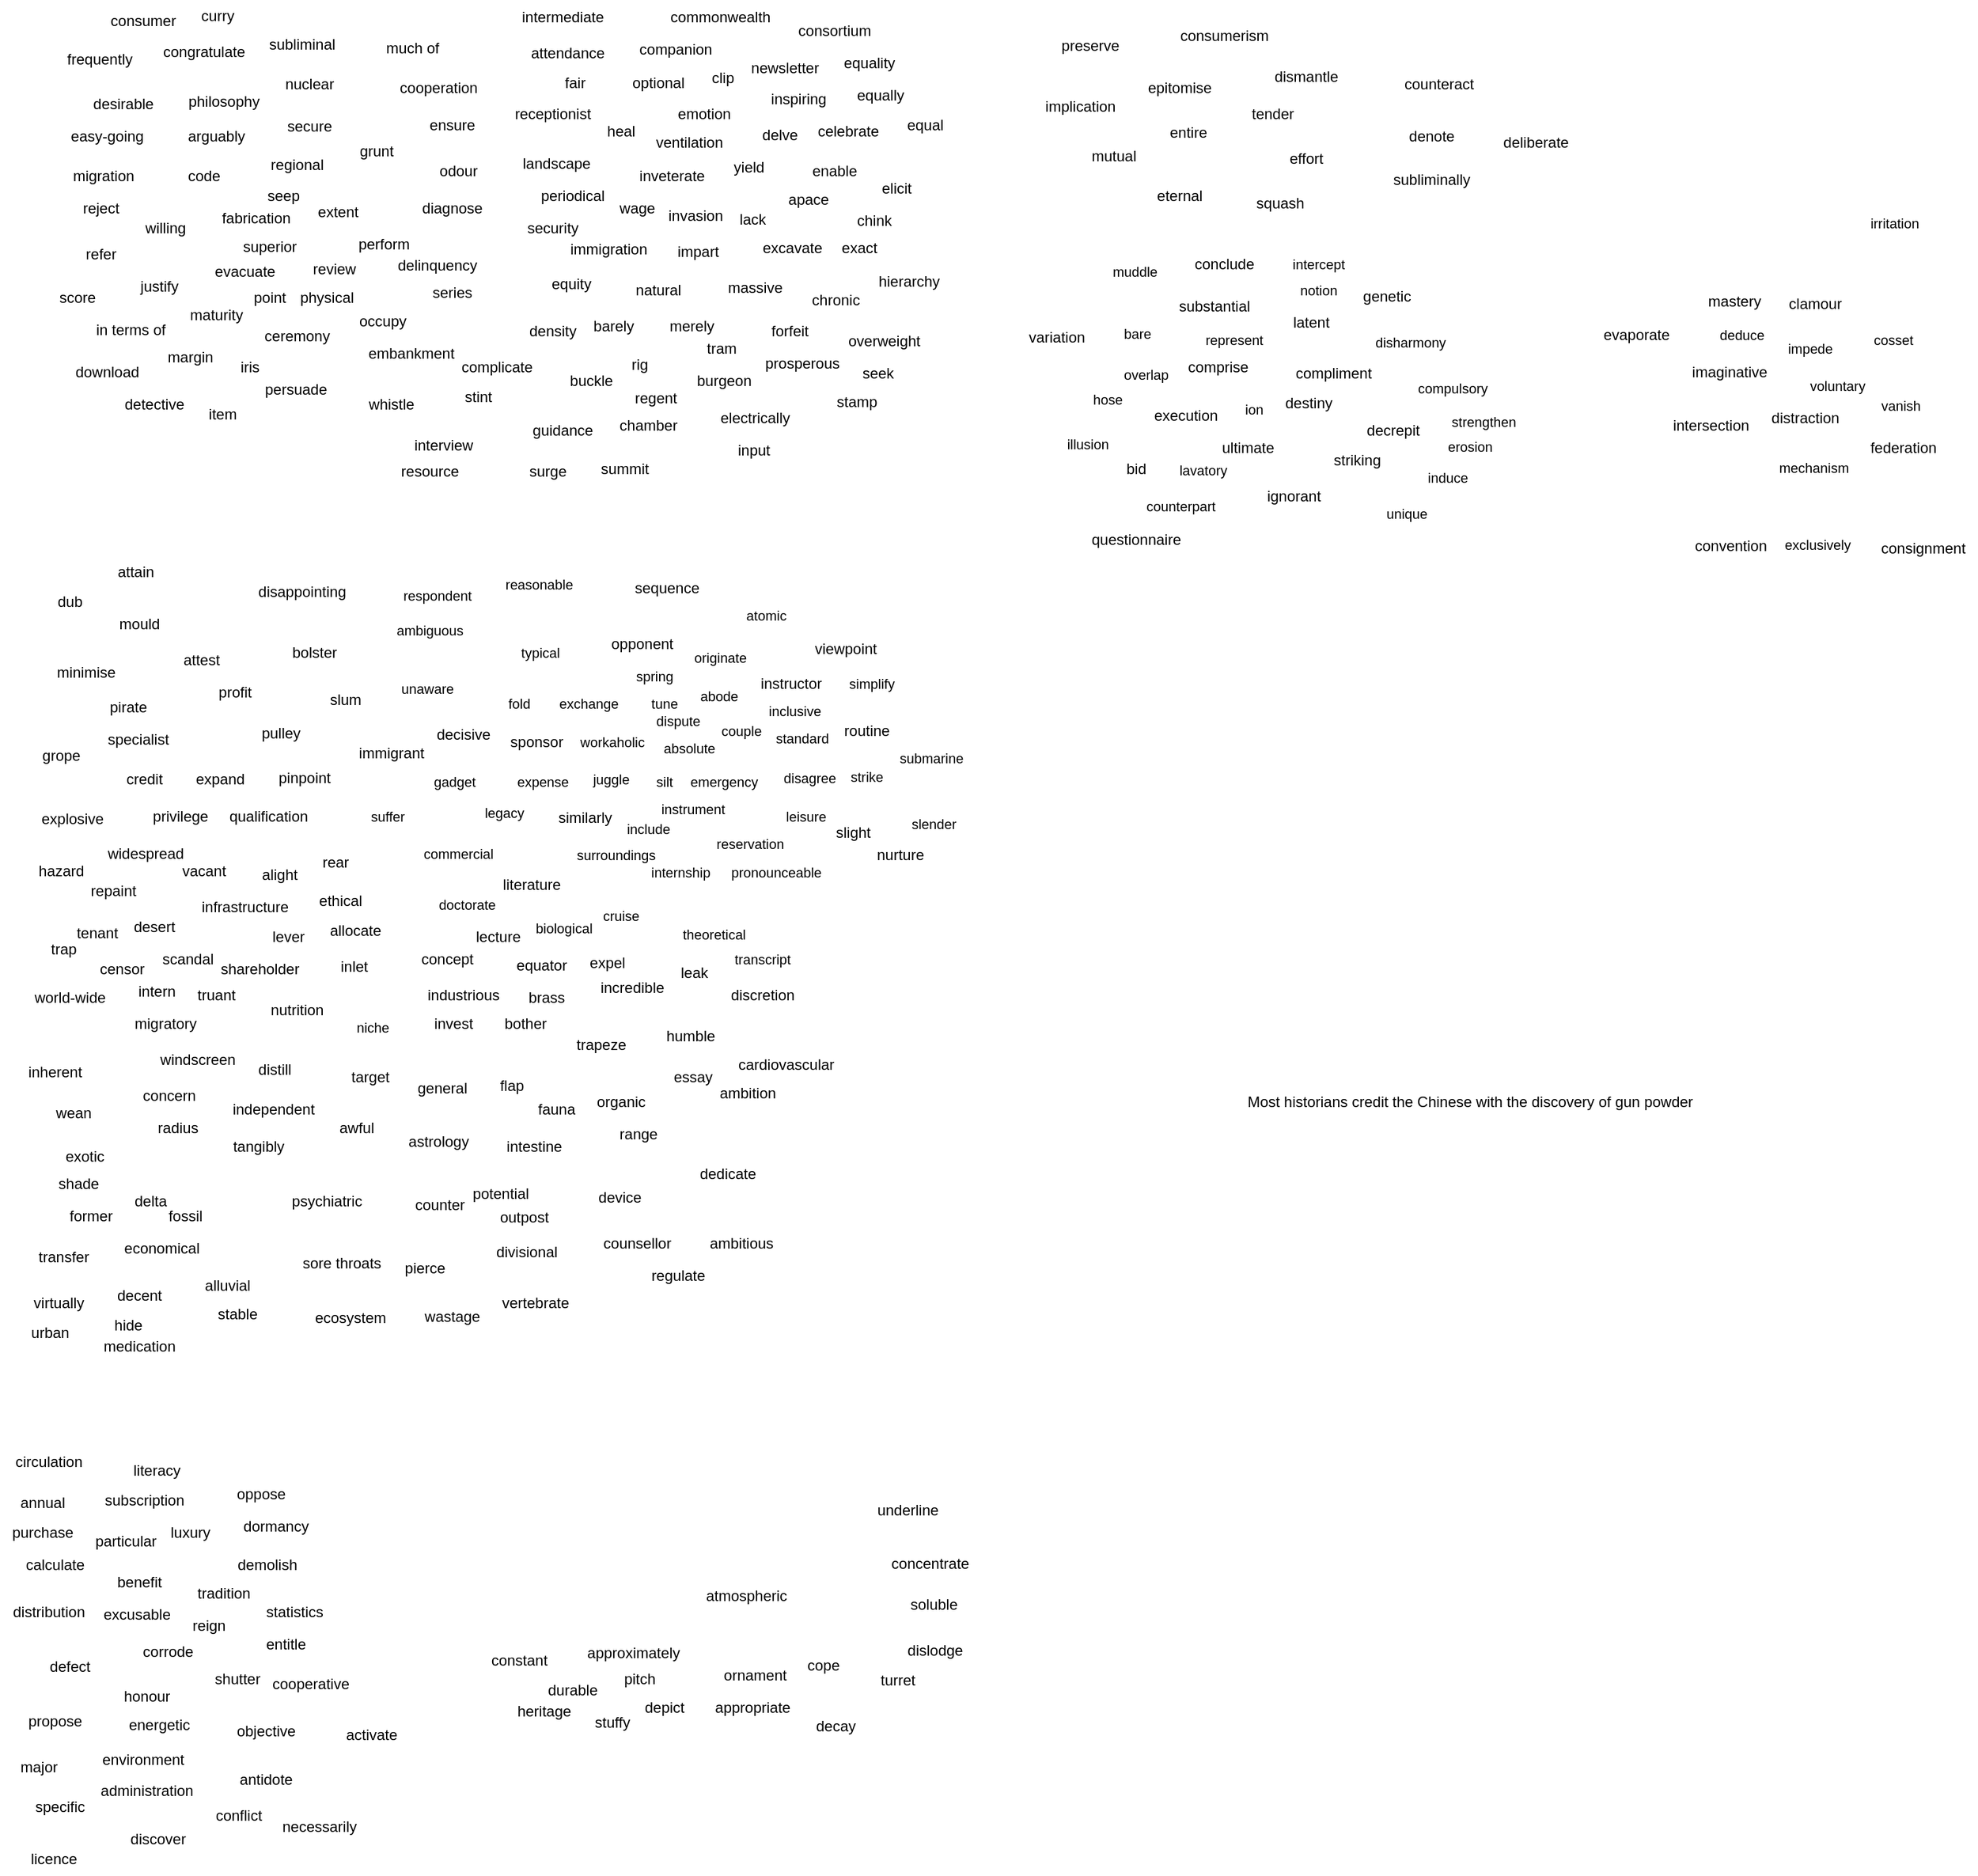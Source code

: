 <mxfile version="22.1.17" type="github">
  <diagram name="2023-11-14 00:12:41" id="VXZyrihvDa2prKkC_Pbu">
    <mxGraphModel dx="1909" dy="473" grid="0" gridSize="10" guides="1" tooltips="1" connect="1" arrows="1" fold="1" page="1" pageScale="1" pageWidth="827" pageHeight="1169" math="0" shadow="0">
      <root>
        <mxCell id="0" />
        <mxCell id="1" parent="0" />
        <mxCell id="0TU3tgzdiiwK1ZsCVm6_-1" value="regent" style="text;html=1;align=center;verticalAlign=middle;resizable=0;points=[];autosize=1;strokeColor=none;fillColor=none;" parent="1" vertex="1">
          <mxGeometry x="-304" y="333.5" width="52" height="26" as="geometry" />
        </mxCell>
        <mxCell id="0TU3tgzdiiwK1ZsCVm6_-3" value="burgeon" style="text;html=1;align=center;verticalAlign=middle;resizable=0;points=[];autosize=1;strokeColor=none;fillColor=none;" parent="1" vertex="1">
          <mxGeometry x="-254.5" y="319.5" width="62" height="26" as="geometry" />
        </mxCell>
        <mxCell id="0TU3tgzdiiwK1ZsCVm6_-4" value="arguably" style="text;html=1;align=center;verticalAlign=middle;resizable=0;points=[];autosize=1;strokeColor=none;fillColor=none;" parent="1" vertex="1">
          <mxGeometry x="-664" y="123" width="64" height="26" as="geometry" />
        </mxCell>
        <mxCell id="0TU3tgzdiiwK1ZsCVm6_-5" value="barely" style="text;html=1;align=center;verticalAlign=middle;resizable=0;points=[];autosize=1;strokeColor=none;fillColor=none;" parent="1" vertex="1">
          <mxGeometry x="-338" y="275.5" width="51" height="26" as="geometry" />
        </mxCell>
        <mxCell id="0TU3tgzdiiwK1ZsCVm6_-7" value="hierarchy" style="text;html=1;align=center;verticalAlign=middle;resizable=0;points=[];autosize=1;strokeColor=none;fillColor=none;" parent="1" vertex="1">
          <mxGeometry x="-107.5" y="239.5" width="67" height="26" as="geometry" />
        </mxCell>
        <mxCell id="0TU3tgzdiiwK1ZsCVm6_-8" value="guidance" style="text;html=1;align=center;verticalAlign=middle;resizable=0;points=[];autosize=1;strokeColor=none;fillColor=none;rotation=0;" parent="1" vertex="1">
          <mxGeometry x="-386.5" y="359.5" width="67" height="26" as="geometry" />
        </mxCell>
        <mxCell id="0TU3tgzdiiwK1ZsCVm6_-11" value="easy-going" style="text;html=1;align=center;verticalAlign=middle;resizable=0;points=[];autosize=1;strokeColor=none;fillColor=none;" parent="1" vertex="1">
          <mxGeometry x="-758.5" y="123" width="77" height="26" as="geometry" />
        </mxCell>
        <mxCell id="0TU3tgzdiiwK1ZsCVm6_-12" value="electrically" style="text;html=1;align=center;verticalAlign=middle;resizable=0;points=[];autosize=1;strokeColor=none;fillColor=none;" parent="1" vertex="1">
          <mxGeometry x="-235.5" y="349.5" width="74" height="26" as="geometry" />
        </mxCell>
        <mxCell id="0TU3tgzdiiwK1ZsCVm6_-13" value="philosophy" style="text;html=1;align=center;verticalAlign=middle;resizable=0;points=[];autosize=1;strokeColor=none;fillColor=none;" parent="1" vertex="1">
          <mxGeometry x="-664" y="95" width="75" height="26" as="geometry" />
        </mxCell>
        <mxCell id="0TU3tgzdiiwK1ZsCVm6_-14" value="chronic" style="text;html=1;align=center;verticalAlign=middle;resizable=0;points=[];autosize=1;strokeColor=none;fillColor=none;" parent="1" vertex="1">
          <mxGeometry x="-161.5" y="254.5" width="57" height="26" as="geometry" />
        </mxCell>
        <mxCell id="0TU3tgzdiiwK1ZsCVm6_-15" value="inveterate" style="text;html=1;align=center;verticalAlign=middle;resizable=0;points=[];autosize=1;strokeColor=none;fillColor=none;" parent="1" vertex="1">
          <mxGeometry x="-300.5" y="154.5" width="71" height="26" as="geometry" />
        </mxCell>
        <mxCell id="0TU3tgzdiiwK1ZsCVm6_-16" value="desirable" style="text;html=1;align=center;verticalAlign=middle;resizable=0;points=[];autosize=1;strokeColor=none;fillColor=none;" parent="1" vertex="1">
          <mxGeometry x="-741" y="97" width="67" height="26" as="geometry" />
        </mxCell>
        <mxCell id="0TU3tgzdiiwK1ZsCVm6_-17" value="consortium" style="text;html=1;align=center;verticalAlign=middle;resizable=0;points=[];autosize=1;strokeColor=none;fillColor=none;" parent="1" vertex="1">
          <mxGeometry x="-173" y="37.5" width="77" height="26" as="geometry" />
        </mxCell>
        <mxCell id="0TU3tgzdiiwK1ZsCVm6_-18" value="buckle" style="text;html=1;align=center;verticalAlign=middle;resizable=0;points=[];autosize=1;strokeColor=none;fillColor=none;" parent="1" vertex="1">
          <mxGeometry x="-357" y="319.5" width="53" height="26" as="geometry" />
        </mxCell>
        <mxCell id="0TU3tgzdiiwK1ZsCVm6_-19" value="curry" style="text;html=1;align=center;verticalAlign=middle;resizable=0;points=[];autosize=1;strokeColor=none;fillColor=none;" parent="1" vertex="1">
          <mxGeometry x="-654" y="26" width="45" height="26" as="geometry" />
        </mxCell>
        <mxCell id="0TU3tgzdiiwK1ZsCVm6_-20" value="subliminal" style="text;html=1;align=center;verticalAlign=middle;resizable=0;points=[];autosize=1;strokeColor=none;fillColor=none;" parent="1" vertex="1">
          <mxGeometry x="-599" y="49" width="71" height="26" as="geometry" />
        </mxCell>
        <mxCell id="0TU3tgzdiiwK1ZsCVm6_-21" value="subliminally" style="text;html=1;align=center;verticalAlign=middle;resizable=0;points=[];autosize=1;strokeColor=none;fillColor=none;" parent="1" vertex="1">
          <mxGeometry x="307" y="158" width="80" height="26" as="geometry" />
        </mxCell>
        <mxCell id="0TU3tgzdiiwK1ZsCVm6_-22" value="chamber" style="text;html=1;align=center;verticalAlign=middle;resizable=0;points=[];autosize=1;strokeColor=none;fillColor=none;" parent="1" vertex="1">
          <mxGeometry x="-317" y="355.5" width="65" height="26" as="geometry" />
        </mxCell>
        <mxCell id="0TU3tgzdiiwK1ZsCVm6_-23" value="frequently" style="text;html=1;align=center;verticalAlign=middle;resizable=0;points=[];autosize=1;strokeColor=none;fillColor=none;" parent="1" vertex="1">
          <mxGeometry x="-762" y="61" width="71" height="26" as="geometry" />
        </mxCell>
        <mxCell id="0TU3tgzdiiwK1ZsCVm6_-24" value="prosperous" style="text;html=1;align=center;verticalAlign=middle;resizable=0;points=[];autosize=1;strokeColor=none;fillColor=none;" parent="1" vertex="1">
          <mxGeometry x="-199" y="305.5" width="78" height="26" as="geometry" />
        </mxCell>
        <mxCell id="0TU3tgzdiiwK1ZsCVm6_-25" value="immigration" style="text;html=1;align=center;verticalAlign=middle;resizable=0;points=[];autosize=1;strokeColor=none;fillColor=none;" parent="1" vertex="1">
          <mxGeometry x="-356" y="213.5" width="80" height="26" as="geometry" />
        </mxCell>
        <mxCell id="0TU3tgzdiiwK1ZsCVm6_-26" value="natural" style="text;html=1;align=center;verticalAlign=middle;resizable=0;points=[];autosize=1;strokeColor=none;fillColor=none;" parent="1" vertex="1">
          <mxGeometry x="-304" y="246.5" width="55" height="26" as="geometry" />
        </mxCell>
        <mxCell id="0TU3tgzdiiwK1ZsCVm6_-27" value="consumer" style="text;html=1;align=center;verticalAlign=middle;resizable=0;points=[];autosize=1;strokeColor=none;fillColor=none;" parent="1" vertex="1">
          <mxGeometry x="-726.5" y="30" width="71" height="26" as="geometry" />
        </mxCell>
        <mxCell id="0TU3tgzdiiwK1ZsCVm6_-28" value="consumerism" style="text;html=1;align=center;verticalAlign=middle;resizable=0;points=[];autosize=1;strokeColor=none;fillColor=none;" parent="1" vertex="1">
          <mxGeometry x="135.88" y="41.5" width="89" height="26" as="geometry" />
        </mxCell>
        <mxCell id="0TU3tgzdiiwK1ZsCVm6_-29" value="equal" style="text;html=1;align=center;verticalAlign=middle;resizable=0;points=[];autosize=1;strokeColor=none;fillColor=none;" parent="1" vertex="1">
          <mxGeometry x="-85" y="113.5" width="47" height="26" as="geometry" />
        </mxCell>
        <mxCell id="0TU3tgzdiiwK1ZsCVm6_-30" value="equality" style="text;html=1;align=center;verticalAlign=middle;resizable=0;points=[];autosize=1;strokeColor=none;fillColor=none;" parent="1" vertex="1">
          <mxGeometry x="-135.5" y="63.5" width="59" height="26" as="geometry" />
        </mxCell>
        <mxCell id="0TU3tgzdiiwK1ZsCVm6_-31" value="equally" style="text;html=1;align=center;verticalAlign=middle;resizable=0;points=[];autosize=1;strokeColor=none;fillColor=none;" parent="1" vertex="1">
          <mxGeometry x="-125" y="89.5" width="56" height="26" as="geometry" />
        </mxCell>
        <mxCell id="0TU3tgzdiiwK1ZsCVm6_-32" value="equity" style="text;html=1;align=center;verticalAlign=middle;resizable=0;points=[];autosize=1;strokeColor=none;fillColor=none;" parent="1" vertex="1">
          <mxGeometry x="-371.5" y="241.5" width="50" height="26" as="geometry" />
        </mxCell>
        <mxCell id="0TU3tgzdiiwK1ZsCVm6_-33" value="excavate" style="text;html=1;align=center;verticalAlign=middle;resizable=0;points=[];autosize=1;strokeColor=none;fillColor=none;" parent="1" vertex="1">
          <mxGeometry x="-201.5" y="212.5" width="66" height="26" as="geometry" />
        </mxCell>
        <mxCell id="0TU3tgzdiiwK1ZsCVm6_-34" value="nuclear" style="text;html=1;align=center;verticalAlign=middle;resizable=0;points=[];autosize=1;strokeColor=none;fillColor=none;" parent="1" vertex="1">
          <mxGeometry x="-586" y="81" width="57" height="26" as="geometry" />
        </mxCell>
        <mxCell id="0TU3tgzdiiwK1ZsCVm6_-36" value="mutual" style="text;html=1;align=center;verticalAlign=middle;resizable=0;points=[];autosize=1;strokeColor=none;fillColor=none;" parent="1" vertex="1">
          <mxGeometry x="64" y="138.5" width="54" height="26" as="geometry" />
        </mxCell>
        <mxCell id="0TU3tgzdiiwK1ZsCVm6_-37" value="density" style="text;html=1;align=center;verticalAlign=middle;resizable=0;points=[];autosize=1;strokeColor=none;fillColor=none;" parent="1" vertex="1">
          <mxGeometry x="-389.5" y="279.5" width="56" height="26" as="geometry" />
        </mxCell>
        <mxCell id="0TU3tgzdiiwK1ZsCVm6_-38" value="massive" style="text;html=1;align=center;verticalAlign=middle;resizable=0;points=[];autosize=1;strokeColor=none;fillColor=none;" parent="1" vertex="1">
          <mxGeometry x="-229.5" y="244.5" width="62" height="26" as="geometry" />
        </mxCell>
        <mxCell id="0TU3tgzdiiwK1ZsCVm6_-39" value="congratulate" style="text;html=1;align=center;verticalAlign=middle;resizable=0;points=[];autosize=1;strokeColor=none;fillColor=none;" parent="1" vertex="1">
          <mxGeometry x="-684.5" y="55" width="84" height="26" as="geometry" />
        </mxCell>
        <mxCell id="0TU3tgzdiiwK1ZsCVm6_-40" value="rig" style="text;html=1;align=center;verticalAlign=middle;resizable=0;points=[];autosize=1;strokeColor=none;fillColor=none;" parent="1" vertex="1">
          <mxGeometry x="-306.5" y="306.5" width="31" height="26" as="geometry" />
        </mxCell>
        <mxCell id="0TU3tgzdiiwK1ZsCVm6_-41" value="input" style="text;html=1;align=center;verticalAlign=middle;resizable=0;points=[];autosize=1;strokeColor=none;fillColor=none;" parent="1" vertex="1">
          <mxGeometry x="-221" y="375.5" width="44" height="26" as="geometry" />
        </mxCell>
        <mxCell id="0TU3tgzdiiwK1ZsCVm6_-42" value="merely" style="text;html=1;align=center;verticalAlign=middle;resizable=0;points=[];autosize=1;strokeColor=none;fillColor=none;" parent="1" vertex="1">
          <mxGeometry x="-276" y="275.5" width="54" height="26" as="geometry" />
        </mxCell>
        <mxCell id="0TU3tgzdiiwK1ZsCVm6_-44" value="impart" style="text;html=1;align=center;verticalAlign=middle;resizable=0;points=[];autosize=1;strokeColor=none;fillColor=none;" parent="1" vertex="1">
          <mxGeometry x="-270" y="215.5" width="51" height="26" as="geometry" />
        </mxCell>
        <mxCell id="0TU3tgzdiiwK1ZsCVm6_-47" value="forfeit" style="text;html=1;align=center;verticalAlign=middle;resizable=0;points=[];autosize=1;strokeColor=none;fillColor=none;" parent="1" vertex="1">
          <mxGeometry x="-194" y="279.5" width="48" height="26" as="geometry" />
        </mxCell>
        <mxCell id="3xi15tTtCJ6_8OuiZ7Pq-2" value="companion" style="text;html=1;align=center;verticalAlign=middle;resizable=0;points=[];autosize=1;strokeColor=none;fillColor=none;" parent="1" vertex="1">
          <mxGeometry x="-300.5" y="52.5" width="77" height="26" as="geometry" />
        </mxCell>
        <mxCell id="3xi15tTtCJ6_8OuiZ7Pq-3" value="counteract" style="text;html=1;align=center;verticalAlign=middle;resizable=0;points=[];autosize=1;strokeColor=none;fillColor=none;" parent="1" vertex="1">
          <mxGeometry x="316" y="81" width="74" height="26" as="geometry" />
        </mxCell>
        <mxCell id="3xi15tTtCJ6_8OuiZ7Pq-4" value="ventilation" style="text;html=1;align=center;verticalAlign=middle;resizable=0;points=[];autosize=1;strokeColor=none;fillColor=none;" parent="1" vertex="1">
          <mxGeometry x="-287" y="127.5" width="72" height="26" as="geometry" />
        </mxCell>
        <mxCell id="3xi15tTtCJ6_8OuiZ7Pq-5" value="intermediate" style="text;html=1;align=center;verticalAlign=middle;resizable=0;points=[];autosize=1;strokeColor=none;fillColor=none;" parent="1" vertex="1">
          <mxGeometry x="-395" y="26.5" width="84" height="26" as="geometry" />
        </mxCell>
        <mxCell id="3xi15tTtCJ6_8OuiZ7Pq-6" value="eternal" style="text;html=1;align=center;verticalAlign=middle;resizable=0;points=[];autosize=1;strokeColor=none;fillColor=none;" parent="1" vertex="1">
          <mxGeometry x="116" y="170.5" width="55" height="26" as="geometry" />
        </mxCell>
        <mxCell id="3xi15tTtCJ6_8OuiZ7Pq-7" value="invasion" style="text;html=1;align=center;verticalAlign=middle;resizable=0;points=[];autosize=1;strokeColor=none;fillColor=none;" parent="1" vertex="1">
          <mxGeometry x="-277" y="186.5" width="62" height="26" as="geometry" />
        </mxCell>
        <mxCell id="3xi15tTtCJ6_8OuiZ7Pq-9" value="celebrate" style="text;html=1;align=center;verticalAlign=middle;resizable=0;points=[];autosize=1;strokeColor=none;fillColor=none;" parent="1" vertex="1">
          <mxGeometry x="-157" y="118.5" width="67" height="26" as="geometry" />
        </mxCell>
        <mxCell id="3xi15tTtCJ6_8OuiZ7Pq-10" value="inspiring" style="text;html=1;align=center;verticalAlign=middle;resizable=0;points=[];autosize=1;strokeColor=none;fillColor=none;" parent="1" vertex="1">
          <mxGeometry x="-195" y="92.5" width="63" height="26" as="geometry" />
        </mxCell>
        <mxCell id="3xi15tTtCJ6_8OuiZ7Pq-11" value="attendance" style="text;html=1;align=center;verticalAlign=middle;resizable=0;points=[];autosize=1;strokeColor=none;fillColor=none;" parent="1" vertex="1">
          <mxGeometry x="-388" y="55.5" width="77" height="26" as="geometry" />
        </mxCell>
        <mxCell id="3xi15tTtCJ6_8OuiZ7Pq-12" value="optional" style="text;html=1;align=center;verticalAlign=middle;resizable=0;points=[];autosize=1;strokeColor=none;fillColor=none;" parent="1" vertex="1">
          <mxGeometry x="-306.5" y="79.5" width="60" height="26" as="geometry" />
        </mxCell>
        <mxCell id="3xi15tTtCJ6_8OuiZ7Pq-13" value="heal" style="text;html=1;align=center;verticalAlign=middle;resizable=0;points=[];autosize=1;strokeColor=none;fillColor=none;" parent="1" vertex="1">
          <mxGeometry x="-327" y="118.5" width="41" height="26" as="geometry" />
        </mxCell>
        <mxCell id="3xi15tTtCJ6_8OuiZ7Pq-14" value="enable" style="text;html=1;align=center;verticalAlign=middle;resizable=0;points=[];autosize=1;strokeColor=none;fillColor=none;" parent="1" vertex="1">
          <mxGeometry x="-161.5" y="150.5" width="54" height="26" as="geometry" />
        </mxCell>
        <mxCell id="3xi15tTtCJ6_8OuiZ7Pq-16" value="dismantle" style="text;html=1;align=center;verticalAlign=middle;resizable=0;points=[];autosize=1;strokeColor=none;fillColor=none;" parent="1" vertex="1">
          <mxGeometry x="211" y="74.5" width="69" height="26" as="geometry" />
        </mxCell>
        <mxCell id="3xi15tTtCJ6_8OuiZ7Pq-17" value="wage" style="text;html=1;align=center;verticalAlign=middle;resizable=0;points=[];autosize=1;strokeColor=none;fillColor=none;" parent="1" vertex="1">
          <mxGeometry x="-317" y="180.5" width="47" height="26" as="geometry" />
        </mxCell>
        <mxCell id="3xi15tTtCJ6_8OuiZ7Pq-18" value="landscape" style="text;html=1;align=center;verticalAlign=middle;resizable=0;points=[];autosize=1;strokeColor=none;fillColor=none;" parent="1" vertex="1">
          <mxGeometry x="-395" y="144.5" width="73" height="26" as="geometry" />
        </mxCell>
        <mxCell id="3xi15tTtCJ6_8OuiZ7Pq-19" value="emotion" style="text;html=1;align=center;verticalAlign=middle;resizable=0;points=[];autosize=1;strokeColor=none;fillColor=none;" parent="1" vertex="1">
          <mxGeometry x="-270" y="104.5" width="61" height="26" as="geometry" />
        </mxCell>
        <mxCell id="3xi15tTtCJ6_8OuiZ7Pq-21" value="commonwealth" style="text;html=1;align=center;verticalAlign=middle;resizable=0;points=[];autosize=1;strokeColor=none;fillColor=none;" parent="1" vertex="1">
          <mxGeometry x="-276" y="26.5" width="99" height="26" as="geometry" />
        </mxCell>
        <mxCell id="3xi15tTtCJ6_8OuiZ7Pq-22" value="newsletter" style="text;html=1;align=center;verticalAlign=middle;resizable=0;points=[];autosize=1;strokeColor=none;fillColor=none;" parent="1" vertex="1">
          <mxGeometry x="-211" y="67.5" width="73" height="26" as="geometry" />
        </mxCell>
        <mxCell id="3xi15tTtCJ6_8OuiZ7Pq-23" value="periodical" style="text;html=1;align=center;verticalAlign=middle;resizable=0;points=[];autosize=1;strokeColor=none;fillColor=none;" parent="1" vertex="1">
          <mxGeometry x="-380" y="170.5" width="69" height="26" as="geometry" />
        </mxCell>
        <mxCell id="3xi15tTtCJ6_8OuiZ7Pq-24" value="receptionist" style="text;html=1;align=center;verticalAlign=middle;resizable=0;points=[];autosize=1;strokeColor=none;fillColor=none;" parent="1" vertex="1">
          <mxGeometry x="-401" y="104.5" width="79" height="26" as="geometry" />
        </mxCell>
        <mxCell id="3xi15tTtCJ6_8OuiZ7Pq-25" value="security&lt;br&gt;" style="text;html=1;align=center;verticalAlign=middle;resizable=0;points=[];autosize=1;strokeColor=none;fillColor=none;" parent="1" vertex="1">
          <mxGeometry x="-391" y="196.5" width="59" height="26" as="geometry" />
        </mxCell>
        <mxCell id="3xi15tTtCJ6_8OuiZ7Pq-26" value="clip" style="text;html=1;align=center;verticalAlign=middle;resizable=0;points=[];autosize=1;strokeColor=none;fillColor=none;" parent="1" vertex="1">
          <mxGeometry x="-242" y="75.5" width="36" height="26" as="geometry" />
        </mxCell>
        <mxCell id="3xi15tTtCJ6_8OuiZ7Pq-27" value="apace" style="text;html=1;align=center;verticalAlign=middle;resizable=0;points=[];autosize=1;strokeColor=none;fillColor=none;" parent="1" vertex="1">
          <mxGeometry x="-180.5" y="173.5" width="51" height="26" as="geometry" />
        </mxCell>
        <mxCell id="3xi15tTtCJ6_8OuiZ7Pq-28" value="yield" style="text;html=1;align=center;verticalAlign=middle;resizable=0;points=[];autosize=1;strokeColor=none;fillColor=none;" parent="1" vertex="1">
          <mxGeometry x="-224.5" y="147.5" width="43" height="26" as="geometry" />
        </mxCell>
        <mxCell id="3xi15tTtCJ6_8OuiZ7Pq-29" value="fair" style="text;html=1;align=center;verticalAlign=middle;resizable=0;points=[];autosize=1;strokeColor=none;fillColor=none;" parent="1" vertex="1">
          <mxGeometry x="-360.5" y="79.5" width="35" height="26" as="geometry" />
        </mxCell>
        <mxCell id="3xi15tTtCJ6_8OuiZ7Pq-30" value="elicit" style="text;html=1;align=center;verticalAlign=middle;resizable=0;points=[];autosize=1;strokeColor=none;fillColor=none;" parent="1" vertex="1">
          <mxGeometry x="-105.5" y="164.5" width="42" height="26" as="geometry" />
        </mxCell>
        <mxCell id="3xi15tTtCJ6_8OuiZ7Pq-31" value="delve" style="text;html=1;align=center;verticalAlign=middle;resizable=0;points=[];autosize=1;strokeColor=none;fillColor=none;" parent="1" vertex="1">
          <mxGeometry x="-202" y="121.5" width="47" height="26" as="geometry" />
        </mxCell>
        <mxCell id="3xi15tTtCJ6_8OuiZ7Pq-32" value="exact" style="text;html=1;align=center;verticalAlign=middle;resizable=0;points=[];autosize=1;strokeColor=none;fillColor=none;" parent="1" vertex="1">
          <mxGeometry x="-138" y="212.5" width="47" height="26" as="geometry" />
        </mxCell>
        <mxCell id="3xi15tTtCJ6_8OuiZ7Pq-33" value="lack" style="text;html=1;align=center;verticalAlign=middle;resizable=0;points=[];autosize=1;strokeColor=none;fillColor=none;" parent="1" vertex="1">
          <mxGeometry x="-219.5" y="189.5" width="39" height="26" as="geometry" />
        </mxCell>
        <mxCell id="3xi15tTtCJ6_8OuiZ7Pq-36" value="grunt" style="text;html=1;align=center;verticalAlign=middle;resizable=0;points=[];autosize=1;strokeColor=none;fillColor=none;" parent="1" vertex="1">
          <mxGeometry x="-526" y="134.5" width="45" height="26" as="geometry" />
        </mxCell>
        <mxCell id="3xi15tTtCJ6_8OuiZ7Pq-37" value="regional" style="text;html=1;align=center;verticalAlign=middle;resizable=0;points=[];autosize=1;strokeColor=none;fillColor=none;" parent="1" vertex="1">
          <mxGeometry x="-598" y="146" width="61" height="26" as="geometry" />
        </mxCell>
        <mxCell id="3xi15tTtCJ6_8OuiZ7Pq-38" value="secure" style="text;html=1;align=center;verticalAlign=middle;resizable=0;points=[];autosize=1;strokeColor=none;fillColor=none;" parent="1" vertex="1">
          <mxGeometry x="-584.5" y="115" width="54" height="26" as="geometry" />
        </mxCell>
        <mxCell id="3xi15tTtCJ6_8OuiZ7Pq-39" value="preserve" style="text;html=1;align=center;verticalAlign=middle;resizable=0;points=[];autosize=1;strokeColor=none;fillColor=none;" parent="1" vertex="1">
          <mxGeometry x="39" y="49.5" width="65" height="26" as="geometry" />
        </mxCell>
        <mxCell id="3xi15tTtCJ6_8OuiZ7Pq-40" value="reject" style="text;html=1;align=center;verticalAlign=middle;resizable=0;points=[];autosize=1;strokeColor=none;fillColor=none;" parent="1" vertex="1">
          <mxGeometry x="-748.5" y="181" width="47" height="26" as="geometry" />
        </mxCell>
        <mxCell id="3xi15tTtCJ6_8OuiZ7Pq-41" value="code" style="text;html=1;align=center;verticalAlign=middle;resizable=0;points=[];autosize=1;strokeColor=none;fillColor=none;" parent="1" vertex="1">
          <mxGeometry x="-664.5" y="155" width="44" height="26" as="geometry" />
        </mxCell>
        <mxCell id="3xi15tTtCJ6_8OuiZ7Pq-42" value="seek" style="text;html=1;align=center;verticalAlign=middle;resizable=0;points=[];autosize=1;strokeColor=none;fillColor=none;" parent="1" vertex="1">
          <mxGeometry x="-121" y="313.5" width="43" height="26" as="geometry" />
        </mxCell>
        <mxCell id="3xi15tTtCJ6_8OuiZ7Pq-43" value="item" style="text;html=1;align=center;verticalAlign=middle;resizable=0;points=[];autosize=1;strokeColor=none;fillColor=none;" parent="1" vertex="1">
          <mxGeometry x="-647.5" y="347" width="41" height="26" as="geometry" />
        </mxCell>
        <mxCell id="3xi15tTtCJ6_8OuiZ7Pq-44" value="effort" style="text;html=1;align=center;verticalAlign=middle;resizable=0;points=[];autosize=1;strokeColor=none;fillColor=none;" parent="1" vertex="1">
          <mxGeometry x="223" y="141" width="45" height="26" as="geometry" />
        </mxCell>
        <mxCell id="3xi15tTtCJ6_8OuiZ7Pq-45" value="point" style="text;html=1;align=center;verticalAlign=middle;resizable=0;points=[];autosize=1;strokeColor=none;fillColor=none;" parent="1" vertex="1">
          <mxGeometry x="-611" y="253" width="44" height="26" as="geometry" />
        </mxCell>
        <mxCell id="3xi15tTtCJ6_8OuiZ7Pq-46" value="review" style="text;html=1;align=center;verticalAlign=middle;resizable=0;points=[];autosize=1;strokeColor=none;fillColor=none;" parent="1" vertex="1">
          <mxGeometry x="-564" y="230" width="53" height="26" as="geometry" />
        </mxCell>
        <mxCell id="3xi15tTtCJ6_8OuiZ7Pq-53" value="series" style="text;html=1;align=center;verticalAlign=middle;resizable=0;points=[];autosize=1;strokeColor=none;fillColor=none;" parent="1" vertex="1">
          <mxGeometry x="-467" y="249" width="50" height="26" as="geometry" />
        </mxCell>
        <mxCell id="3xi15tTtCJ6_8OuiZ7Pq-54" value="variation" style="text;html=1;align=center;verticalAlign=middle;resizable=0;points=[];autosize=1;strokeColor=none;fillColor=none;" parent="1" vertex="1">
          <mxGeometry x="13.75" y="284.5" width="63" height="26" as="geometry" />
        </mxCell>
        <mxCell id="3xi15tTtCJ6_8OuiZ7Pq-55" value="margin" style="text;html=1;align=center;verticalAlign=middle;resizable=0;points=[];autosize=1;strokeColor=none;fillColor=none;" parent="1" vertex="1">
          <mxGeometry x="-681" y="301" width="55" height="26" as="geometry" />
        </mxCell>
        <mxCell id="3xi15tTtCJ6_8OuiZ7Pq-56" value="distraction" style="text;html=1;align=center;verticalAlign=middle;resizable=0;points=[];autosize=1;strokeColor=none;fillColor=none;" parent="1" vertex="1">
          <mxGeometry x="611" y="349.5" width="73" height="26" as="geometry" />
        </mxCell>
        <mxCell id="3xi15tTtCJ6_8OuiZ7Pq-57" value="complicate" style="text;html=1;align=center;verticalAlign=middle;resizable=0;points=[];autosize=1;strokeColor=none;fillColor=none;" parent="1" vertex="1">
          <mxGeometry x="-444" y="309" width="75" height="26" as="geometry" />
        </mxCell>
        <mxCell id="3xi15tTtCJ6_8OuiZ7Pq-59" value="tram" style="text;html=1;align=center;verticalAlign=middle;resizable=0;points=[];autosize=1;strokeColor=none;fillColor=none;" parent="1" vertex="1">
          <mxGeometry x="-246.5" y="293.5" width="42" height="26" as="geometry" />
        </mxCell>
        <mxCell id="3xi15tTtCJ6_8OuiZ7Pq-60" value="maturity" style="text;html=1;align=center;verticalAlign=middle;resizable=0;points=[];autosize=1;strokeColor=none;fillColor=none;" parent="1" vertex="1">
          <mxGeometry x="-663" y="267" width="61" height="26" as="geometry" />
        </mxCell>
        <mxCell id="3xi15tTtCJ6_8OuiZ7Pq-64" value="download" style="text;html=1;align=center;verticalAlign=middle;resizable=0;points=[];autosize=1;strokeColor=none;fillColor=none;" parent="1" vertex="1">
          <mxGeometry x="-754.5" y="313" width="69" height="26" as="geometry" />
        </mxCell>
        <mxCell id="3xi15tTtCJ6_8OuiZ7Pq-66" value="interview" style="text;html=1;align=center;verticalAlign=middle;resizable=0;points=[];autosize=1;strokeColor=none;fillColor=none;" parent="1" vertex="1">
          <mxGeometry x="-482" y="371.5" width="65" height="26" as="geometry" />
        </mxCell>
        <mxCell id="3xi15tTtCJ6_8OuiZ7Pq-67" value="extent" style="text;html=1;align=center;verticalAlign=middle;resizable=0;points=[];autosize=1;strokeColor=none;fillColor=none;" parent="1" vertex="1">
          <mxGeometry x="-560" y="184" width="51" height="26" as="geometry" />
        </mxCell>
        <mxCell id="3xi15tTtCJ6_8OuiZ7Pq-70" value="evacuate" style="text;html=1;align=center;verticalAlign=middle;resizable=0;points=[];autosize=1;strokeColor=none;fillColor=none;" parent="1" vertex="1">
          <mxGeometry x="-643" y="232" width="67" height="26" as="geometry" />
        </mxCell>
        <mxCell id="3xi15tTtCJ6_8OuiZ7Pq-72" value="embankment" style="text;html=1;align=center;verticalAlign=middle;resizable=0;points=[];autosize=1;strokeColor=none;fillColor=none;" parent="1" vertex="1">
          <mxGeometry x="-519" y="298" width="87" height="26" as="geometry" />
        </mxCell>
        <mxCell id="3xi15tTtCJ6_8OuiZ7Pq-74" value="federation" style="text;html=1;align=center;verticalAlign=middle;resizable=0;points=[];autosize=1;strokeColor=none;fillColor=none;" parent="1" vertex="1">
          <mxGeometry x="691.5" y="373.5" width="71" height="26" as="geometry" />
        </mxCell>
        <mxCell id="3xi15tTtCJ6_8OuiZ7Pq-77" value="surge" style="text;html=1;align=center;verticalAlign=middle;resizable=0;points=[];autosize=1;strokeColor=none;fillColor=none;" parent="1" vertex="1">
          <mxGeometry x="-389.5" y="392.5" width="48" height="26" as="geometry" />
        </mxCell>
        <mxCell id="3xi15tTtCJ6_8OuiZ7Pq-78" value="physical" style="text;html=1;align=center;verticalAlign=middle;resizable=0;points=[];autosize=1;strokeColor=none;fillColor=none;" parent="1" vertex="1">
          <mxGeometry x="-573.5" y="253" width="61" height="26" as="geometry" />
        </mxCell>
        <mxCell id="3xi15tTtCJ6_8OuiZ7Pq-79" value="cooperation" style="text;html=1;align=center;verticalAlign=middle;resizable=0;points=[];autosize=1;strokeColor=none;fillColor=none;" parent="1" vertex="1">
          <mxGeometry x="-494" y="84.25" width="81" height="26" as="geometry" />
        </mxCell>
        <mxCell id="3xi15tTtCJ6_8OuiZ7Pq-83" value="persuade" style="text;html=1;align=center;verticalAlign=middle;resizable=0;points=[];autosize=1;strokeColor=none;fillColor=none;" parent="1" vertex="1">
          <mxGeometry x="-602" y="327" width="68" height="26" as="geometry" />
        </mxCell>
        <mxCell id="3xi15tTtCJ6_8OuiZ7Pq-84" value="overweight" style="text;html=1;align=center;verticalAlign=middle;resizable=0;points=[];autosize=1;strokeColor=none;fillColor=none;" parent="1" vertex="1">
          <mxGeometry x="-132" y="287.5" width="76" height="26" as="geometry" />
        </mxCell>
        <mxCell id="3xi15tTtCJ6_8OuiZ7Pq-85" value="stamp" style="text;html=1;align=center;verticalAlign=middle;resizable=0;points=[];autosize=1;strokeColor=none;fillColor=none;" parent="1" vertex="1">
          <mxGeometry x="-142" y="336.5" width="51" height="26" as="geometry" />
        </mxCell>
        <mxCell id="3xi15tTtCJ6_8OuiZ7Pq-86" value="whistle" style="text;html=1;align=center;verticalAlign=middle;resizable=0;points=[];autosize=1;strokeColor=none;fillColor=none;" parent="1" vertex="1">
          <mxGeometry x="-519" y="339" width="55" height="26" as="geometry" />
        </mxCell>
        <mxCell id="3xi15tTtCJ6_8OuiZ7Pq-87" value="detective" style="text;html=1;align=center;verticalAlign=middle;resizable=0;points=[];autosize=1;strokeColor=none;fillColor=none;" parent="1" vertex="1">
          <mxGeometry x="-715" y="339" width="66" height="26" as="geometry" />
        </mxCell>
        <mxCell id="3xi15tTtCJ6_8OuiZ7Pq-89" value="ceremony" style="text;html=1;align=center;verticalAlign=middle;resizable=0;points=[];autosize=1;strokeColor=none;fillColor=none;" parent="1" vertex="1">
          <mxGeometry x="-603" y="284" width="71" height="26" as="geometry" />
        </mxCell>
        <mxCell id="3xi15tTtCJ6_8OuiZ7Pq-90" value="migration" style="text;html=1;align=center;verticalAlign=middle;resizable=0;points=[];autosize=1;strokeColor=none;fillColor=none;" parent="1" vertex="1">
          <mxGeometry x="-757" y="155" width="67" height="26" as="geometry" />
        </mxCell>
        <mxCell id="3xi15tTtCJ6_8OuiZ7Pq-91" value="diagnose" style="text;html=1;align=center;verticalAlign=middle;resizable=0;points=[];autosize=1;strokeColor=none;fillColor=none;" parent="1" vertex="1">
          <mxGeometry x="-475.5" y="181" width="67" height="26" as="geometry" />
        </mxCell>
        <mxCell id="3xi15tTtCJ6_8OuiZ7Pq-92" value="denote" style="text;html=1;align=center;verticalAlign=middle;resizable=0;points=[];autosize=1;strokeColor=none;fillColor=none;" parent="1" vertex="1">
          <mxGeometry x="319.5" y="123" width="55" height="26" as="geometry" />
        </mxCell>
        <mxCell id="3xi15tTtCJ6_8OuiZ7Pq-93" value="chink" style="text;html=1;align=center;verticalAlign=middle;resizable=0;points=[];autosize=1;strokeColor=none;fillColor=none;" parent="1" vertex="1">
          <mxGeometry x="-125" y="190.5" width="46" height="26" as="geometry" />
        </mxCell>
        <mxCell id="3xi15tTtCJ6_8OuiZ7Pq-94" value="iris" style="text;html=1;align=center;verticalAlign=middle;resizable=0;points=[];autosize=1;strokeColor=none;fillColor=none;" parent="1" vertex="1">
          <mxGeometry x="-622" y="309" width="33" height="26" as="geometry" />
        </mxCell>
        <mxCell id="3xi15tTtCJ6_8OuiZ7Pq-95" value="resource" style="text;html=1;align=center;verticalAlign=middle;resizable=0;points=[];autosize=1;strokeColor=none;fillColor=none;" parent="1" vertex="1">
          <mxGeometry x="-492.5" y="392.5" width="65" height="26" as="geometry" />
        </mxCell>
        <mxCell id="3xi15tTtCJ6_8OuiZ7Pq-97" value="entire" style="text;html=1;align=center;verticalAlign=middle;resizable=0;points=[];autosize=1;strokeColor=none;fillColor=none;" parent="1" vertex="1">
          <mxGeometry x="126.63" y="120" width="48" height="26" as="geometry" />
        </mxCell>
        <mxCell id="3xi15tTtCJ6_8OuiZ7Pq-98" value="epitomise" style="text;html=1;align=center;verticalAlign=middle;resizable=0;points=[];autosize=1;strokeColor=none;fillColor=none;" parent="1" vertex="1">
          <mxGeometry x="109" y="84.25" width="69" height="26" as="geometry" />
        </mxCell>
        <mxCell id="3xi15tTtCJ6_8OuiZ7Pq-99" value="much of" style="text;html=1;align=center;verticalAlign=middle;resizable=0;points=[];autosize=1;strokeColor=none;fillColor=none;" parent="1" vertex="1">
          <mxGeometry x="-505" y="52" width="61" height="26" as="geometry" />
        </mxCell>
        <mxCell id="3xi15tTtCJ6_8OuiZ7Pq-100" value="summit" style="text;html=1;align=center;verticalAlign=middle;resizable=0;points=[];autosize=1;strokeColor=none;fillColor=none;" parent="1" vertex="1">
          <mxGeometry x="-332" y="390.5" width="57" height="26" as="geometry" />
        </mxCell>
        <mxCell id="3xi15tTtCJ6_8OuiZ7Pq-101" value="ensure" style="text;html=1;align=center;verticalAlign=middle;resizable=0;points=[];autosize=1;strokeColor=none;fillColor=none;" parent="1" vertex="1">
          <mxGeometry x="-470" y="113.5" width="55" height="26" as="geometry" />
        </mxCell>
        <mxCell id="3xi15tTtCJ6_8OuiZ7Pq-102" value="odour" style="text;html=1;align=center;verticalAlign=middle;resizable=0;points=[];autosize=1;strokeColor=none;fillColor=none;" parent="1" vertex="1">
          <mxGeometry x="-462" y="150.5" width="49" height="26" as="geometry" />
        </mxCell>
        <mxCell id="3xi15tTtCJ6_8OuiZ7Pq-103" value="superior" style="text;html=1;align=center;verticalAlign=middle;resizable=0;points=[];autosize=1;strokeColor=none;fillColor=none;" parent="1" vertex="1">
          <mxGeometry x="-619.5" y="212" width="61" height="26" as="geometry" />
        </mxCell>
        <mxCell id="3xi15tTtCJ6_8OuiZ7Pq-104" value="in terms of" style="text;html=1;align=center;verticalAlign=middle;resizable=0;points=[];autosize=1;strokeColor=none;fillColor=none;" parent="1" vertex="1">
          <mxGeometry x="-738.5" y="279" width="74" height="26" as="geometry" />
        </mxCell>
        <mxCell id="3xi15tTtCJ6_8OuiZ7Pq-105" value="tender" style="text;html=1;align=center;verticalAlign=middle;resizable=0;points=[];autosize=1;strokeColor=none;fillColor=none;" parent="1" vertex="1">
          <mxGeometry x="193" y="104.5" width="52" height="26" as="geometry" />
        </mxCell>
        <mxCell id="3xi15tTtCJ6_8OuiZ7Pq-106" value="willing" style="text;html=1;align=center;verticalAlign=middle;resizable=0;points=[];autosize=1;strokeColor=none;fillColor=none;" parent="1" vertex="1">
          <mxGeometry x="-699" y="197" width="51" height="26" as="geometry" />
        </mxCell>
        <mxCell id="3xi15tTtCJ6_8OuiZ7Pq-110" value="perform" style="text;html=1;align=center;verticalAlign=middle;resizable=0;points=[];autosize=1;strokeColor=none;fillColor=none;" parent="1" vertex="1">
          <mxGeometry x="-527" y="210" width="59" height="26" as="geometry" />
        </mxCell>
        <mxCell id="3xi15tTtCJ6_8OuiZ7Pq-111" value="seep" style="text;html=1;align=center;verticalAlign=middle;resizable=0;points=[];autosize=1;strokeColor=none;fillColor=none;" parent="1" vertex="1">
          <mxGeometry x="-600" y="171" width="44" height="26" as="geometry" />
        </mxCell>
        <mxCell id="3xi15tTtCJ6_8OuiZ7Pq-112" value="delinquency" style="text;html=1;align=center;verticalAlign=middle;resizable=0;points=[];autosize=1;strokeColor=none;fillColor=none;" parent="1" vertex="1">
          <mxGeometry x="-495" y="227" width="82" height="26" as="geometry" />
        </mxCell>
        <mxCell id="3xi15tTtCJ6_8OuiZ7Pq-114" value="deliberate" style="text;html=1;align=center;verticalAlign=middle;resizable=0;points=[];autosize=1;strokeColor=none;fillColor=none;" parent="1" vertex="1">
          <mxGeometry x="395" y="128" width="71" height="26" as="geometry" />
        </mxCell>
        <mxCell id="3xi15tTtCJ6_8OuiZ7Pq-115" value="implication" style="text;html=1;align=center;verticalAlign=middle;resizable=0;points=[];autosize=1;strokeColor=none;fillColor=none;" parent="1" vertex="1">
          <mxGeometry x="26" y="99.25" width="75" height="26" as="geometry" />
        </mxCell>
        <mxCell id="cw-4Pt39BAlQB4cdu-2d-1" value="occupy" style="text;html=1;align=center;verticalAlign=middle;resizable=0;points=[];autosize=1;strokeColor=none;fillColor=none;" parent="1" vertex="1">
          <mxGeometry x="-526" y="272" width="56" height="26" as="geometry" />
        </mxCell>
        <mxCell id="cw-4Pt39BAlQB4cdu-2d-2" value="stint" style="text;html=1;align=center;verticalAlign=middle;resizable=0;points=[];autosize=1;strokeColor=none;fillColor=none;" parent="1" vertex="1">
          <mxGeometry x="-441" y="332.5" width="40" height="26" as="geometry" />
        </mxCell>
        <mxCell id="cw-4Pt39BAlQB4cdu-2d-3" value="fabrication" style="text;html=1;align=center;verticalAlign=middle;resizable=0;points=[];autosize=1;strokeColor=none;fillColor=none;" parent="1" vertex="1">
          <mxGeometry x="-637" y="189" width="73" height="26" as="geometry" />
        </mxCell>
        <mxCell id="cw-4Pt39BAlQB4cdu-2d-4" value="justify" style="text;html=1;align=center;verticalAlign=middle;resizable=0;points=[];autosize=1;strokeColor=none;fillColor=none;" parent="1" vertex="1">
          <mxGeometry x="-702.5" y="244" width="49" height="26" as="geometry" />
        </mxCell>
        <mxCell id="cw-4Pt39BAlQB4cdu-2d-6" value="score" style="text;html=1;align=center;verticalAlign=middle;resizable=0;points=[];autosize=1;strokeColor=none;fillColor=none;" parent="1" vertex="1">
          <mxGeometry x="-768" y="253" width="47" height="26" as="geometry" />
        </mxCell>
        <mxCell id="cw-4Pt39BAlQB4cdu-2d-7" value="squash" style="text;html=1;align=center;verticalAlign=middle;resizable=0;points=[];autosize=1;strokeColor=none;fillColor=none;" parent="1" vertex="1">
          <mxGeometry x="196.88" y="176.5" width="57" height="26" as="geometry" />
        </mxCell>
        <mxCell id="cw-4Pt39BAlQB4cdu-2d-8" value="refer" style="text;html=1;align=center;verticalAlign=middle;resizable=0;points=[];autosize=1;strokeColor=none;fillColor=none;" parent="1" vertex="1">
          <mxGeometry x="-746.5" y="218" width="43" height="26" as="geometry" />
        </mxCell>
        <mxCell id="xpsr8jD4d_S5WM8VYI4Q-1" value="opponent" style="text;html=1;align=center;verticalAlign=middle;resizable=0;points=[];autosize=1;strokeColor=none;fillColor=none;labelBorderColor=none;" parent="1" vertex="1">
          <mxGeometry x="-323.13" y="532.25" width="68" height="26" as="geometry" />
        </mxCell>
        <mxCell id="xpsr8jD4d_S5WM8VYI4Q-2" value="sponsor" style="text;html=1;align=center;verticalAlign=middle;resizable=0;points=[];autosize=1;strokeColor=none;fillColor=none;labelBorderColor=none;" parent="1" vertex="1">
          <mxGeometry x="-404.13" y="611.25" width="61" height="26" as="geometry" />
        </mxCell>
        <mxCell id="xpsr8jD4d_S5WM8VYI4Q-3" value="decisive" style="text;html=1;align=center;verticalAlign=middle;resizable=0;points=[];autosize=1;strokeColor=none;fillColor=none;labelBorderColor=none;" parent="1" vertex="1">
          <mxGeometry x="-463.13" y="605.25" width="61" height="26" as="geometry" />
        </mxCell>
        <mxCell id="xpsr8jD4d_S5WM8VYI4Q-4" value="substantial" style="text;html=1;align=center;verticalAlign=middle;resizable=0;points=[];autosize=1;strokeColor=none;fillColor=none;labelBorderColor=none;" parent="1" vertex="1">
          <mxGeometry x="134.63" y="260.25" width="75" height="26" as="geometry" />
        </mxCell>
        <mxCell id="xpsr8jD4d_S5WM8VYI4Q-5" value="questionnaire" style="text;html=1;align=center;verticalAlign=middle;resizable=0;points=[];autosize=1;strokeColor=none;fillColor=none;labelBorderColor=none;" parent="1" vertex="1">
          <mxGeometry x="63.75" y="447.5" width="90" height="26" as="geometry" />
        </mxCell>
        <mxCell id="xpsr8jD4d_S5WM8VYI4Q-6" value="viewpoint" style="text;html=1;align=center;verticalAlign=middle;resizable=0;points=[];autosize=1;strokeColor=none;fillColor=none;labelBorderColor=none;" parent="1" vertex="1">
          <mxGeometry x="-158.63" y="536.25" width="68" height="26" as="geometry" />
        </mxCell>
        <mxCell id="xpsr8jD4d_S5WM8VYI4Q-7" value="routine" style="text;html=1;align=center;verticalAlign=middle;resizable=0;points=[];autosize=1;strokeColor=none;fillColor=none;labelBorderColor=none;" parent="1" vertex="1">
          <mxGeometry x="-135.63" y="602.25" width="55" height="26" as="geometry" />
        </mxCell>
        <mxCell id="xpsr8jD4d_S5WM8VYI4Q-8" value="instructor" style="text;html=1;align=center;verticalAlign=middle;resizable=0;points=[];autosize=1;strokeColor=none;fillColor=none;labelBorderColor=none;" parent="1" vertex="1">
          <mxGeometry x="-202.63" y="564.25" width="67" height="26" as="geometry" />
        </mxCell>
        <mxCell id="xpsr8jD4d_S5WM8VYI4Q-9" value="nurture" style="text;html=1;align=center;verticalAlign=middle;resizable=0;points=[];autosize=1;strokeColor=none;fillColor=none;labelBorderColor=none;" parent="1" vertex="1">
          <mxGeometry x="-109.38" y="702.25" width="56" height="26" as="geometry" />
        </mxCell>
        <mxCell id="xpsr8jD4d_S5WM8VYI4Q-10" value="slight" style="text;html=1;align=center;verticalAlign=middle;resizable=0;points=[];autosize=1;strokeColor=none;fillColor=none;labelBorderColor=none;" parent="1" vertex="1">
          <mxGeometry x="-142.13" y="684.25" width="46" height="26" as="geometry" />
        </mxCell>
        <mxCell id="xpsr8jD4d_S5WM8VYI4Q-11" value="genetic" style="text;html=1;align=center;verticalAlign=middle;resizable=0;points=[];autosize=1;strokeColor=none;fillColor=none;labelBorderColor=none;" parent="1" vertex="1">
          <mxGeometry x="282.75" y="251.5" width="57" height="26" as="geometry" />
        </mxCell>
        <mxCell id="xpsr8jD4d_S5WM8VYI4Q-12" value="similarly" style="text;html=1;align=center;verticalAlign=middle;resizable=0;points=[];autosize=1;strokeColor=none;fillColor=none;labelBorderColor=none;" parent="1" vertex="1">
          <mxGeometry x="-365.63" y="672.25" width="61" height="26" as="geometry" />
        </mxCell>
        <mxCell id="xpsr8jD4d_S5WM8VYI4Q-13" value="juggle" style="text;html=1;align=center;verticalAlign=middle;resizable=0;points=[];autosize=1;strokeColor=none;fillColor=none;fontSize=11;fontFamily=Helvetica;fontColor=default;labelBorderColor=none;" parent="1" vertex="1">
          <mxGeometry x="-337.63" y="641.25" width="47" height="25" as="geometry" />
        </mxCell>
        <mxCell id="xpsr8jD4d_S5WM8VYI4Q-14" value="literature" style="text;html=1;align=center;verticalAlign=middle;resizable=0;points=[];autosize=1;strokeColor=none;fillColor=none;labelBorderColor=none;" parent="1" vertex="1">
          <mxGeometry x="-408.38" y="726.25" width="61" height="25" as="geometry" />
        </mxCell>
        <mxCell id="xpsr8jD4d_S5WM8VYI4Q-15" value="suffer" style="text;html=1;align=center;verticalAlign=middle;resizable=0;points=[];autosize=1;strokeColor=none;fillColor=none;fontSize=11;fontFamily=Helvetica;fontColor=default;labelBorderColor=none;" parent="1" vertex="1">
          <mxGeometry x="-516.38" y="671.25" width="45" height="25" as="geometry" />
        </mxCell>
        <mxCell id="xpsr8jD4d_S5WM8VYI4Q-16" value="leak" style="text;html=1;align=center;verticalAlign=middle;resizable=0;points=[];autosize=1;strokeColor=none;fillColor=none;labelBorderColor=none;" parent="1" vertex="1">
          <mxGeometry x="-266.63" y="797.25" width="40" height="26" as="geometry" />
        </mxCell>
        <mxCell id="xpsr8jD4d_S5WM8VYI4Q-17" value="impede" style="text;html=1;align=center;verticalAlign=middle;resizable=0;points=[];autosize=1;strokeColor=none;fillColor=none;fontSize=11;fontFamily=Helvetica;fontColor=default;labelBorderColor=none;" parent="1" vertex="1">
          <mxGeometry x="625" y="294.5" width="54" height="25" as="geometry" />
        </mxCell>
        <mxCell id="xpsr8jD4d_S5WM8VYI4Q-18" value="spring" style="text;html=1;align=center;verticalAlign=middle;resizable=0;points=[];autosize=1;strokeColor=none;fillColor=none;fontSize=11;fontFamily=Helvetica;fontColor=default;labelBorderColor=none;" parent="1" vertex="1">
          <mxGeometry x="-303.13" y="558.25" width="48" height="25" as="geometry" />
        </mxCell>
        <mxCell id="xpsr8jD4d_S5WM8VYI4Q-19" value="biological" style="text;html=1;align=center;verticalAlign=middle;resizable=0;points=[];autosize=1;strokeColor=none;fillColor=none;fontSize=11;fontFamily=Helvetica;fontColor=default;labelBorderColor=none;" parent="1" vertex="1">
          <mxGeometry x="-384.13" y="761.25" width="64" height="25" as="geometry" />
        </mxCell>
        <mxCell id="xpsr8jD4d_S5WM8VYI4Q-20" value="deduce" style="text;html=1;align=center;verticalAlign=middle;resizable=0;points=[];autosize=1;strokeColor=none;fillColor=none;fontSize=11;fontFamily=Helvetica;fontColor=default;labelBorderColor=none;" parent="1" vertex="1">
          <mxGeometry x="569.5" y="283.75" width="54" height="25" as="geometry" />
        </mxCell>
        <mxCell id="xpsr8jD4d_S5WM8VYI4Q-21" value="doctorate" style="text;html=1;align=center;verticalAlign=middle;resizable=0;points=[];autosize=1;strokeColor=none;fillColor=none;fontSize=11;fontFamily=Helvetica;fontColor=default;labelBorderColor=none;" parent="1" vertex="1">
          <mxGeometry x="-462.01" y="742.25" width="64" height="25" as="geometry" />
        </mxCell>
        <mxCell id="xpsr8jD4d_S5WM8VYI4Q-22" value="absolute" style="text;html=1;align=center;verticalAlign=middle;resizable=0;points=[];autosize=1;strokeColor=none;fillColor=none;fontSize=11;fontFamily=Helvetica;fontColor=default;labelBorderColor=none;" parent="1" vertex="1">
          <mxGeometry x="-280.63" y="616.25" width="60" height="25" as="geometry" />
        </mxCell>
        <mxCell id="xpsr8jD4d_S5WM8VYI4Q-23" value="theoretical" style="text;html=1;align=center;verticalAlign=middle;resizable=0;points=[];autosize=1;strokeColor=none;fillColor=none;fontSize=11;fontFamily=Helvetica;fontColor=default;labelBorderColor=none;" parent="1" vertex="1">
          <mxGeometry x="-265.13" y="766.25" width="69" height="25" as="geometry" />
        </mxCell>
        <mxCell id="xpsr8jD4d_S5WM8VYI4Q-24" value="internship" style="text;html=1;align=center;verticalAlign=middle;resizable=0;points=[];autosize=1;strokeColor=none;fillColor=none;fontSize=11;fontFamily=Helvetica;fontColor=default;labelBorderColor=none;" parent="1" vertex="1">
          <mxGeometry x="-290.63" y="716.25" width="66" height="25" as="geometry" />
        </mxCell>
        <mxCell id="xpsr8jD4d_S5WM8VYI4Q-25" value="slender" style="text;html=1;align=center;verticalAlign=middle;resizable=0;points=[];autosize=1;strokeColor=none;fillColor=none;fontSize=11;fontFamily=Helvetica;fontColor=default;" parent="1" vertex="1">
          <mxGeometry x="-80.63" y="677.25" width="54" height="25" as="geometry" />
        </mxCell>
        <mxCell id="xpsr8jD4d_S5WM8VYI4Q-26" value="respondent" style="text;html=1;align=center;verticalAlign=middle;resizable=0;points=[];autosize=1;strokeColor=none;fillColor=none;fontSize=11;fontFamily=Helvetica;fontColor=default;" parent="1" vertex="1">
          <mxGeometry x="-491" y="493.25" width="73" height="25" as="geometry" />
        </mxCell>
        <mxCell id="xpsr8jD4d_S5WM8VYI4Q-27" value="surroundings" style="text;html=1;align=center;verticalAlign=middle;resizable=0;points=[];autosize=1;strokeColor=none;fillColor=none;fontSize=11;fontFamily=Helvetica;fontColor=default;" parent="1" vertex="1">
          <mxGeometry x="-350.63" y="702.25" width="82" height="25" as="geometry" />
        </mxCell>
        <mxCell id="xpsr8jD4d_S5WM8VYI4Q-28" value="couple" style="text;html=1;align=center;verticalAlign=middle;resizable=0;points=[];autosize=1;strokeColor=none;fillColor=none;fontSize=11;fontFamily=Helvetica;fontColor=default;" parent="1" vertex="1">
          <mxGeometry x="-233.63" y="602.25" width="50" height="25" as="geometry" />
        </mxCell>
        <mxCell id="xpsr8jD4d_S5WM8VYI4Q-29" value="voluntary" style="text;html=1;align=center;verticalAlign=middle;resizable=0;points=[];autosize=1;strokeColor=none;fillColor=none;fontSize=11;fontFamily=Helvetica;fontColor=default;" parent="1" vertex="1">
          <mxGeometry x="642" y="324.5" width="63" height="25" as="geometry" />
        </mxCell>
        <mxCell id="xpsr8jD4d_S5WM8VYI4Q-30" value="submarine" style="text;html=1;align=center;verticalAlign=middle;resizable=0;points=[];autosize=1;strokeColor=none;fillColor=none;fontSize=11;fontFamily=Helvetica;fontColor=default;" parent="1" vertex="1">
          <mxGeometry x="-90.63" y="624.25" width="69" height="25" as="geometry" />
        </mxCell>
        <mxCell id="xpsr8jD4d_S5WM8VYI4Q-31" value="commercial" style="text;html=1;align=center;verticalAlign=middle;resizable=0;points=[];autosize=1;strokeColor=none;fillColor=none;fontSize=11;fontFamily=Helvetica;fontColor=default;" parent="1" vertex="1">
          <mxGeometry x="-473.88" y="701.25" width="74" height="25" as="geometry" />
        </mxCell>
        <mxCell id="xpsr8jD4d_S5WM8VYI4Q-32" value="notion" style="text;html=1;align=center;verticalAlign=middle;resizable=0;points=[];autosize=1;strokeColor=none;fillColor=none;fontSize=11;fontFamily=Helvetica;fontColor=default;" parent="1" vertex="1">
          <mxGeometry x="232.38" y="247.25" width="48" height="25" as="geometry" />
        </mxCell>
        <mxCell id="xpsr8jD4d_S5WM8VYI4Q-33" value="lavatory" style="text;html=1;align=center;verticalAlign=middle;resizable=0;points=[];autosize=1;strokeColor=none;fillColor=none;fontSize=11;fontFamily=Helvetica;fontColor=default;" parent="1" vertex="1">
          <mxGeometry x="134.63" y="392.25" width="57" height="25" as="geometry" />
        </mxCell>
        <mxCell id="xpsr8jD4d_S5WM8VYI4Q-34" value="niche" style="text;html=1;align=center;verticalAlign=middle;resizable=0;points=[];autosize=1;strokeColor=none;fillColor=none;fontSize=11;fontFamily=Helvetica;fontColor=default;" parent="1" vertex="1">
          <mxGeometry x="-527.95" y="841.25" width="44" height="25" as="geometry" />
        </mxCell>
        <mxCell id="xpsr8jD4d_S5WM8VYI4Q-35" value="fold" style="text;html=1;align=center;verticalAlign=middle;resizable=0;points=[];autosize=1;strokeColor=none;fillColor=none;fontSize=11;fontFamily=Helvetica;fontColor=default;" parent="1" vertex="1">
          <mxGeometry x="-406.13" y="580.25" width="36" height="25" as="geometry" />
        </mxCell>
        <mxCell id="xpsr8jD4d_S5WM8VYI4Q-36" value="instrument" style="text;html=1;align=center;verticalAlign=middle;resizable=0;points=[];autosize=1;strokeColor=none;fillColor=none;fontSize=11;fontFamily=Helvetica;fontColor=default;" parent="1" vertex="1">
          <mxGeometry x="-282.63" y="665.25" width="69" height="25" as="geometry" />
        </mxCell>
        <mxCell id="xpsr8jD4d_S5WM8VYI4Q-37" value="simplify" style="text;html=1;align=center;verticalAlign=middle;resizable=0;points=[];autosize=1;strokeColor=none;fillColor=none;fontSize=11;fontFamily=Helvetica;fontColor=default;" parent="1" vertex="1">
          <mxGeometry x="-131.63" y="564.25" width="55" height="25" as="geometry" />
        </mxCell>
        <mxCell id="xpsr8jD4d_S5WM8VYI4Q-38" value="irritation" style="text;html=1;align=center;verticalAlign=middle;resizable=0;points=[];autosize=1;strokeColor=none;fillColor=none;fontSize=11;fontFamily=Helvetica;fontColor=default;" parent="1" vertex="1">
          <mxGeometry x="691.5" y="193" width="57" height="25" as="geometry" />
        </mxCell>
        <mxCell id="xpsr8jD4d_S5WM8VYI4Q-39" value="compulsory" style="text;html=1;align=center;verticalAlign=middle;resizable=0;points=[];autosize=1;strokeColor=none;fillColor=none;fontSize=11;fontFamily=Helvetica;fontColor=default;" parent="1" vertex="1">
          <mxGeometry x="326.75" y="326.25" width="74" height="25" as="geometry" />
        </mxCell>
        <mxCell id="xpsr8jD4d_S5WM8VYI4Q-40" value="expense" style="text;html=1;align=center;verticalAlign=middle;resizable=0;points=[];autosize=1;strokeColor=none;fillColor=none;fontSize=11;fontFamily=Helvetica;fontColor=default;" parent="1" vertex="1">
          <mxGeometry x="-399.13" y="643.25" width="60" height="25" as="geometry" />
        </mxCell>
        <mxCell id="xpsr8jD4d_S5WM8VYI4Q-41" value="muddle" style="text;html=1;align=center;verticalAlign=middle;resizable=0;points=[];autosize=1;strokeColor=none;fillColor=none;fontSize=11;fontFamily=Helvetica;fontColor=default;" parent="1" vertex="1">
          <mxGeometry x="80.63" y="232.5" width="54" height="25" as="geometry" />
        </mxCell>
        <mxCell id="xpsr8jD4d_S5WM8VYI4Q-42" value="originate" style="text;html=1;align=center;verticalAlign=middle;resizable=0;points=[];autosize=1;strokeColor=none;fillColor=none;fontSize=11;fontFamily=Helvetica;fontColor=default;" parent="1" vertex="1">
          <mxGeometry x="-255.63" y="543.25" width="60" height="25" as="geometry" />
        </mxCell>
        <mxCell id="xpsr8jD4d_S5WM8VYI4Q-43" value="induce" style="text;html=1;align=center;verticalAlign=middle;resizable=0;points=[];autosize=1;strokeColor=none;fillColor=none;fontSize=11;fontFamily=Helvetica;fontColor=default;" parent="1" vertex="1">
          <mxGeometry x="334.75" y="398.25" width="50" height="25" as="geometry" />
        </mxCell>
        <mxCell id="xpsr8jD4d_S5WM8VYI4Q-44" value="exchange&lt;br&gt;" style="text;html=1;align=center;verticalAlign=middle;resizable=0;points=[];autosize=1;strokeColor=none;fillColor=none;fontSize=11;fontFamily=Helvetica;fontColor=default;" parent="1" vertex="1">
          <mxGeometry x="-364.63" y="580.25" width="66" height="25" as="geometry" />
        </mxCell>
        <mxCell id="xpsr8jD4d_S5WM8VYI4Q-45" value="atomic" style="text;html=1;align=center;verticalAlign=middle;resizable=0;points=[];autosize=1;strokeColor=none;fillColor=none;fontSize=11;fontFamily=Helvetica;fontColor=default;" parent="1" vertex="1">
          <mxGeometry x="-213.63" y="509.25" width="50" height="25" as="geometry" />
        </mxCell>
        <mxCell id="xpsr8jD4d_S5WM8VYI4Q-46" value="disharmony" style="text;html=1;align=center;verticalAlign=middle;resizable=0;points=[];autosize=1;strokeColor=none;fillColor=none;fontSize=11;fontFamily=Helvetica;fontColor=default;" parent="1" vertex="1">
          <mxGeometry x="292.75" y="289.5" width="75" height="25" as="geometry" />
        </mxCell>
        <mxCell id="xpsr8jD4d_S5WM8VYI4Q-47" value="cosset" style="text;html=1;align=center;verticalAlign=middle;resizable=0;points=[];autosize=1;strokeColor=none;fillColor=none;fontSize=11;fontFamily=Helvetica;fontColor=default;" parent="1" vertex="1">
          <mxGeometry x="693.5" y="287.5" width="50" height="25" as="geometry" />
        </mxCell>
        <mxCell id="xpsr8jD4d_S5WM8VYI4Q-48" value="unique" style="text;html=1;align=center;verticalAlign=middle;resizable=0;points=[];autosize=1;strokeColor=none;fillColor=none;fontSize=11;fontFamily=Helvetica;fontColor=default;" parent="1" vertex="1">
          <mxGeometry x="301.75" y="427.75" width="51" height="25" as="geometry" />
        </mxCell>
        <mxCell id="xpsr8jD4d_S5WM8VYI4Q-49" value="disagree" style="text;html=1;align=center;verticalAlign=middle;resizable=0;points=[];autosize=1;strokeColor=none;fillColor=none;fontSize=11;fontFamily=Helvetica;fontColor=default;" parent="1" vertex="1">
          <mxGeometry x="-183.63" y="640.25" width="60" height="25" as="geometry" />
        </mxCell>
        <mxCell id="xpsr8jD4d_S5WM8VYI4Q-50" value="silt" style="text;html=1;align=center;verticalAlign=middle;resizable=0;points=[];autosize=1;strokeColor=none;fillColor=none;fontSize=11;fontFamily=Helvetica;fontColor=default;" parent="1" vertex="1">
          <mxGeometry x="-286.63" y="643.25" width="31" height="25" as="geometry" />
        </mxCell>
        <mxCell id="xpsr8jD4d_S5WM8VYI4Q-51" value="inclusive" style="text;html=1;align=center;verticalAlign=middle;resizable=0;points=[];autosize=1;strokeColor=none;fillColor=none;fontSize=11;fontFamily=Helvetica;fontColor=default;" parent="1" vertex="1">
          <mxGeometry x="-195.63" y="586.25" width="60" height="25" as="geometry" />
        </mxCell>
        <mxCell id="xpsr8jD4d_S5WM8VYI4Q-52" value="reservation" style="text;html=1;align=center;verticalAlign=middle;resizable=0;points=[];autosize=1;strokeColor=none;fillColor=none;fontSize=11;fontFamily=Helvetica;fontColor=default;" parent="1" vertex="1">
          <mxGeometry x="-237.63" y="693.25" width="72" height="25" as="geometry" />
        </mxCell>
        <mxCell id="xpsr8jD4d_S5WM8VYI4Q-53" value="transcript" style="text;html=1;align=center;verticalAlign=middle;resizable=0;points=[];autosize=1;strokeColor=none;fillColor=none;fontSize=11;fontFamily=Helvetica;fontColor=default;" parent="1" vertex="1">
          <mxGeometry x="-223.88" y="786.25" width="63" height="25" as="geometry" />
        </mxCell>
        <mxCell id="xpsr8jD4d_S5WM8VYI4Q-54" value="include" style="text;html=1;align=center;verticalAlign=middle;resizable=0;points=[];autosize=1;strokeColor=none;fillColor=none;fontSize=11;fontFamily=Helvetica;fontColor=default;" parent="1" vertex="1">
          <mxGeometry x="-310.13" y="681.25" width="53" height="25" as="geometry" />
        </mxCell>
        <mxCell id="xpsr8jD4d_S5WM8VYI4Q-55" value="reasonable" style="text;html=1;align=center;verticalAlign=middle;resizable=0;points=[];autosize=1;strokeColor=none;fillColor=none;fontSize=11;fontFamily=Helvetica;fontColor=default;" parent="1" vertex="1">
          <mxGeometry x="-408.38" y="484.25" width="72" height="25" as="geometry" />
        </mxCell>
        <mxCell id="xpsr8jD4d_S5WM8VYI4Q-56" value="abode" style="text;html=1;align=center;verticalAlign=middle;resizable=0;points=[];autosize=1;strokeColor=none;fillColor=none;fontSize=11;fontFamily=Helvetica;fontColor=default;" parent="1" vertex="1">
          <mxGeometry x="-251.63" y="574.25" width="49" height="25" as="geometry" />
        </mxCell>
        <mxCell id="xpsr8jD4d_S5WM8VYI4Q-57" value="gadget" style="text;html=1;align=center;verticalAlign=middle;resizable=0;points=[];autosize=1;strokeColor=none;fillColor=none;fontSize=11;fontFamily=Helvetica;fontColor=default;" parent="1" vertex="1">
          <mxGeometry x="-466.13" y="643.25" width="52" height="25" as="geometry" />
        </mxCell>
        <mxCell id="xpsr8jD4d_S5WM8VYI4Q-58" value="emergency" style="text;html=1;align=center;verticalAlign=middle;resizable=0;points=[];autosize=1;strokeColor=none;fillColor=none;fontSize=11;fontFamily=Helvetica;fontColor=default;" parent="1" vertex="1">
          <mxGeometry x="-258.63" y="643.25" width="72" height="25" as="geometry" />
        </mxCell>
        <mxCell id="xpsr8jD4d_S5WM8VYI4Q-59" value="legacy" style="text;html=1;align=center;verticalAlign=middle;resizable=0;points=[];autosize=1;strokeColor=none;fillColor=none;fontSize=11;fontFamily=Helvetica;fontColor=default;" parent="1" vertex="1">
          <mxGeometry x="-424.63" y="668.25" width="50" height="25" as="geometry" />
        </mxCell>
        <mxCell id="xpsr8jD4d_S5WM8VYI4Q-60" value="leisure" style="text;html=1;align=center;verticalAlign=middle;resizable=0;points=[];autosize=1;strokeColor=none;fillColor=none;fontSize=11;fontFamily=Helvetica;fontColor=default;" parent="1" vertex="1">
          <mxGeometry x="-181.63" y="671.25" width="50" height="25" as="geometry" />
        </mxCell>
        <mxCell id="xpsr8jD4d_S5WM8VYI4Q-61" value="overlap" style="text;html=1;align=center;verticalAlign=middle;resizable=0;points=[];autosize=1;strokeColor=none;fillColor=none;fontSize=11;fontFamily=Helvetica;fontColor=default;" parent="1" vertex="1">
          <mxGeometry x="89.75" y="315" width="54" height="25" as="geometry" />
        </mxCell>
        <mxCell id="xpsr8jD4d_S5WM8VYI4Q-62" value="counterpart" style="text;html=1;align=center;verticalAlign=middle;resizable=0;points=[];autosize=1;strokeColor=none;fillColor=none;fontSize=11;fontFamily=Helvetica;fontColor=default;" parent="1" vertex="1">
          <mxGeometry x="108.25" y="421.5" width="74" height="25" as="geometry" />
        </mxCell>
        <mxCell id="xpsr8jD4d_S5WM8VYI4Q-63" value="tune" style="text;html=1;align=center;verticalAlign=middle;resizable=0;points=[];autosize=1;strokeColor=none;fillColor=none;fontSize=11;fontFamily=Helvetica;fontColor=default;" parent="1" vertex="1">
          <mxGeometry x="-290.63" y="580.25" width="39" height="25" as="geometry" />
        </mxCell>
        <mxCell id="xpsr8jD4d_S5WM8VYI4Q-64" value="strike" style="text;html=1;align=center;verticalAlign=middle;resizable=0;points=[];autosize=1;strokeColor=none;fillColor=none;fontSize=11;fontFamily=Helvetica;fontColor=default;" parent="1" vertex="1">
          <mxGeometry x="-129.63" y="639.25" width="44" height="25" as="geometry" />
        </mxCell>
        <mxCell id="xpsr8jD4d_S5WM8VYI4Q-65" value="ambiguous" style="text;html=1;align=center;verticalAlign=middle;resizable=0;points=[];autosize=1;strokeColor=none;fillColor=none;fontSize=11;fontFamily=Helvetica;fontColor=default;" parent="1" vertex="1">
          <mxGeometry x="-495.88" y="521.25" width="72" height="25" as="geometry" />
        </mxCell>
        <mxCell id="xpsr8jD4d_S5WM8VYI4Q-66" value="represent" style="text;html=1;align=center;verticalAlign=middle;resizable=0;points=[];autosize=1;strokeColor=none;fillColor=none;fontSize=11;fontFamily=Helvetica;fontColor=default;" parent="1" vertex="1">
          <mxGeometry x="155.63" y="287.5" width="64" height="25" as="geometry" />
        </mxCell>
        <mxCell id="xpsr8jD4d_S5WM8VYI4Q-67" value="mechanism" style="text;html=1;align=center;verticalAlign=middle;resizable=0;points=[];autosize=1;strokeColor=none;fillColor=none;fontSize=11;fontFamily=Helvetica;fontColor=default;" parent="1" vertex="1">
          <mxGeometry x="617.5" y="390.5" width="74" height="25" as="geometry" />
        </mxCell>
        <mxCell id="xpsr8jD4d_S5WM8VYI4Q-68" value="dispute" style="text;html=1;align=center;verticalAlign=middle;resizable=0;points=[];autosize=1;strokeColor=none;fillColor=none;fontSize=11;fontFamily=Helvetica;fontColor=default;" parent="1" vertex="1">
          <mxGeometry x="-286.63" y="594.25" width="53" height="25" as="geometry" />
        </mxCell>
        <mxCell id="xpsr8jD4d_S5WM8VYI4Q-69" value="standard" style="text;html=1;align=center;verticalAlign=middle;resizable=0;points=[];autosize=1;strokeColor=none;fillColor=none;fontSize=11;fontFamily=Helvetica;fontColor=default;" parent="1" vertex="1">
          <mxGeometry x="-190.63" y="608.25" width="61" height="25" as="geometry" />
        </mxCell>
        <mxCell id="xpsr8jD4d_S5WM8VYI4Q-70" value="typical" style="text;html=1;align=center;verticalAlign=middle;resizable=0;points=[];autosize=1;strokeColor=none;fillColor=none;fontSize=11;fontFamily=Helvetica;fontColor=default;" parent="1" vertex="1">
          <mxGeometry x="-395.5" y="539.25" width="49" height="25" as="geometry" />
        </mxCell>
        <mxCell id="xpsr8jD4d_S5WM8VYI4Q-71" value="strengthen" style="text;html=1;align=center;verticalAlign=middle;resizable=0;points=[];autosize=1;strokeColor=none;fillColor=none;fontSize=11;fontFamily=Helvetica;fontColor=default;" parent="1" vertex="1">
          <mxGeometry x="354.25" y="353.5" width="70" height="25" as="geometry" />
        </mxCell>
        <mxCell id="xpsr8jD4d_S5WM8VYI4Q-72" value="workaholic" style="text;html=1;align=center;verticalAlign=middle;resizable=0;points=[];autosize=1;strokeColor=none;fillColor=none;fontSize=11;fontFamily=Helvetica;fontColor=default;" parent="1" vertex="1">
          <mxGeometry x="-347.63" y="611.25" width="70" height="25" as="geometry" />
        </mxCell>
        <mxCell id="xpsr8jD4d_S5WM8VYI4Q-73" value="unaware" style="text;html=1;align=center;verticalAlign=middle;resizable=0;points=[];autosize=1;strokeColor=none;fillColor=none;fontSize=11;fontFamily=Helvetica;fontColor=default;" parent="1" vertex="1">
          <mxGeometry x="-492.38" y="568.25" width="60" height="25" as="geometry" />
        </mxCell>
        <mxCell id="xpsr8jD4d_S5WM8VYI4Q-74" value="erosion" style="text;html=1;align=center;verticalAlign=middle;resizable=0;points=[];autosize=1;strokeColor=none;fillColor=none;fontSize=11;fontFamily=Helvetica;fontColor=default;" parent="1" vertex="1">
          <mxGeometry x="351.38" y="373.5" width="54" height="25" as="geometry" />
        </mxCell>
        <mxCell id="xpsr8jD4d_S5WM8VYI4Q-75" value="exclusively" style="text;html=1;align=center;verticalAlign=middle;resizable=0;points=[];autosize=1;strokeColor=none;fillColor=none;fontSize=11;fontFamily=Helvetica;fontColor=default;" parent="1" vertex="1">
          <mxGeometry x="622.5" y="452.75" width="71" height="25" as="geometry" />
        </mxCell>
        <mxCell id="xpsr8jD4d_S5WM8VYI4Q-76" value="pronounceable" style="text;html=1;align=center;verticalAlign=middle;resizable=0;points=[];autosize=1;strokeColor=none;fillColor=none;fontSize=11;fontFamily=Helvetica;fontColor=default;" parent="1" vertex="1">
          <mxGeometry x="-226.63" y="716.25" width="91" height="25" as="geometry" />
        </mxCell>
        <mxCell id="xpsr8jD4d_S5WM8VYI4Q-77" value="ion" style="text;html=1;align=center;verticalAlign=middle;resizable=0;points=[];autosize=1;strokeColor=none;fillColor=none;fontSize=11;fontFamily=Helvetica;fontColor=default;" parent="1" vertex="1">
          <mxGeometry x="187.75" y="343.75" width="33" height="25" as="geometry" />
        </mxCell>
        <mxCell id="xpsr8jD4d_S5WM8VYI4Q-78" value="vanish" style="text;html=1;align=center;verticalAlign=middle;resizable=0;points=[];autosize=1;strokeColor=none;fillColor=none;fontSize=11;fontFamily=Helvetica;fontColor=default;" parent="1" vertex="1">
          <mxGeometry x="700" y="340" width="50" height="25" as="geometry" />
        </mxCell>
        <mxCell id="xpsr8jD4d_S5WM8VYI4Q-79" value="bare" style="text;html=1;align=center;verticalAlign=middle;resizable=0;points=[];autosize=1;strokeColor=none;fillColor=none;fontSize=11;fontFamily=Helvetica;fontColor=default;" parent="1" vertex="1">
          <mxGeometry x="89.75" y="282.5" width="40" height="25" as="geometry" />
        </mxCell>
        <mxCell id="xpsr8jD4d_S5WM8VYI4Q-80" value="intercept" style="text;html=1;align=center;verticalAlign=middle;resizable=0;points=[];autosize=1;strokeColor=none;fillColor=none;fontSize=11;fontFamily=Helvetica;fontColor=default;" parent="1" vertex="1">
          <mxGeometry x="226.38" y="226.5" width="60" height="25" as="geometry" />
        </mxCell>
        <mxCell id="xpsr8jD4d_S5WM8VYI4Q-81" value="hose" style="text;html=1;align=center;verticalAlign=middle;resizable=0;points=[];autosize=1;strokeColor=none;fillColor=none;fontSize=11;fontFamily=Helvetica;fontColor=default;" parent="1" vertex="1">
          <mxGeometry x="64.75" y="335.25" width="42" height="25" as="geometry" />
        </mxCell>
        <mxCell id="xpsr8jD4d_S5WM8VYI4Q-82" value="cruise" style="text;html=1;align=center;verticalAlign=middle;resizable=0;points=[];autosize=1;strokeColor=none;fillColor=none;fontSize=11;fontFamily=Helvetica;fontColor=default;" parent="1" vertex="1">
          <mxGeometry x="-329.38" y="751.25" width="47" height="25" as="geometry" />
        </mxCell>
        <mxCell id="xpsr8jD4d_S5WM8VYI4Q-83" value="illusion" style="text;html=1;align=center;verticalAlign=middle;resizable=0;points=[];autosize=1;strokeColor=none;fillColor=none;fontSize=11;fontFamily=Helvetica;fontColor=default;" parent="1" vertex="1">
          <mxGeometry x="43.75" y="371.75" width="52" height="25" as="geometry" />
        </mxCell>
        <mxCell id="xpsr8jD4d_S5WM8VYI4Q-84" value="pierce" style="text;html=1;align=center;verticalAlign=middle;resizable=0;points=[];autosize=1;strokeColor=none;fillColor=none;" parent="1" vertex="1">
          <mxGeometry x="-489.88" y="1035.25" width="51" height="26" as="geometry" />
        </mxCell>
        <mxCell id="xpsr8jD4d_S5WM8VYI4Q-85" value="incredible" style="text;html=1;align=center;verticalAlign=middle;resizable=0;points=[];autosize=1;strokeColor=none;fillColor=none;" parent="1" vertex="1">
          <mxGeometry x="-331.63" y="809.25" width="69" height="26" as="geometry" />
        </mxCell>
        <mxCell id="xpsr8jD4d_S5WM8VYI4Q-86" value="vertebrate" style="text;html=1;align=center;verticalAlign=middle;resizable=0;points=[];autosize=1;strokeColor=none;fillColor=none;" parent="1" vertex="1">
          <mxGeometry x="-411.13" y="1063.25" width="72" height="26" as="geometry" />
        </mxCell>
        <mxCell id="xpsr8jD4d_S5WM8VYI4Q-87" value="industrious" style="text;html=1;align=center;verticalAlign=middle;resizable=0;points=[];autosize=1;strokeColor=none;fillColor=none;" parent="1" vertex="1">
          <mxGeometry x="-470.63" y="815.25" width="76" height="26" as="geometry" />
        </mxCell>
        <mxCell id="xpsr8jD4d_S5WM8VYI4Q-88" value="intestine" style="text;html=1;align=center;verticalAlign=middle;resizable=0;points=[];autosize=1;strokeColor=none;fillColor=none;" parent="1" vertex="1">
          <mxGeometry x="-407.38" y="937.25" width="63" height="26" as="geometry" />
        </mxCell>
        <mxCell id="xpsr8jD4d_S5WM8VYI4Q-89" value="outpost" style="text;html=1;align=center;verticalAlign=middle;resizable=0;points=[];autosize=1;strokeColor=none;fillColor=none;" parent="1" vertex="1">
          <mxGeometry x="-412.63" y="994.25" width="57" height="26" as="geometry" />
        </mxCell>
        <mxCell id="xpsr8jD4d_S5WM8VYI4Q-90" value="general" style="text;html=1;align=center;verticalAlign=middle;resizable=0;points=[];autosize=1;strokeColor=none;fillColor=none;" parent="1" vertex="1">
          <mxGeometry x="-478.88" y="890.25" width="58" height="26" as="geometry" />
        </mxCell>
        <mxCell id="xpsr8jD4d_S5WM8VYI4Q-91" value="bother" style="text;html=1;align=center;verticalAlign=middle;resizable=0;points=[];autosize=1;strokeColor=none;fillColor=none;" parent="1" vertex="1">
          <mxGeometry x="-408.63" y="838.25" width="52" height="26" as="geometry" />
        </mxCell>
        <mxCell id="xpsr8jD4d_S5WM8VYI4Q-92" value="consignment" style="text;html=1;align=center;verticalAlign=middle;resizable=0;points=[];autosize=1;strokeColor=none;fillColor=none;" parent="1" vertex="1">
          <mxGeometry x="700" y="455" width="86" height="26" as="geometry" />
        </mxCell>
        <mxCell id="xpsr8jD4d_S5WM8VYI4Q-93" value="convention" style="text;html=1;align=center;verticalAlign=middle;resizable=0;points=[];autosize=1;strokeColor=none;fillColor=none;" parent="1" vertex="1">
          <mxGeometry x="549.5" y="452.75" width="76" height="26" as="geometry" />
        </mxCell>
        <mxCell id="xpsr8jD4d_S5WM8VYI4Q-94" value="organic" style="text;html=1;align=center;verticalAlign=middle;resizable=0;points=[];autosize=1;strokeColor=none;fillColor=none;" parent="1" vertex="1">
          <mxGeometry x="-334.38" y="901.25" width="57" height="26" as="geometry" />
        </mxCell>
        <mxCell id="xpsr8jD4d_S5WM8VYI4Q-95" value="trapeze" style="text;html=1;align=center;verticalAlign=middle;resizable=0;points=[];autosize=1;strokeColor=none;fillColor=none;" parent="1" vertex="1">
          <mxGeometry x="-351.13" y="855.25" width="58" height="26" as="geometry" />
        </mxCell>
        <mxCell id="xpsr8jD4d_S5WM8VYI4Q-96" value="intersection" style="text;html=1;align=center;verticalAlign=middle;resizable=0;points=[];autosize=1;strokeColor=none;fillColor=none;" parent="1" vertex="1">
          <mxGeometry x="532" y="355.5" width="79" height="26" as="geometry" />
        </mxCell>
        <mxCell id="xpsr8jD4d_S5WM8VYI4Q-97" value="concept" style="text;html=1;align=center;verticalAlign=middle;resizable=0;points=[];autosize=1;strokeColor=none;fillColor=none;" parent="1" vertex="1">
          <mxGeometry x="-476.13" y="786.25" width="60" height="26" as="geometry" />
        </mxCell>
        <mxCell id="xpsr8jD4d_S5WM8VYI4Q-98" value="cardiovascular" style="text;html=1;align=center;verticalAlign=middle;resizable=0;points=[];autosize=1;strokeColor=none;fillColor=none;" parent="1" vertex="1">
          <mxGeometry x="-220.38" y="871.25" width="95" height="26" as="geometry" />
        </mxCell>
        <mxCell id="xpsr8jD4d_S5WM8VYI4Q-99" value="humble" style="text;html=1;align=center;verticalAlign=middle;resizable=0;points=[];autosize=1;strokeColor=none;fillColor=none;" parent="1" vertex="1">
          <mxGeometry x="-278.38" y="848.25" width="57" height="26" as="geometry" />
        </mxCell>
        <mxCell id="xpsr8jD4d_S5WM8VYI4Q-100" value="lecture" style="text;html=1;align=center;verticalAlign=middle;resizable=0;points=[];autosize=1;strokeColor=none;fillColor=none;" parent="1" vertex="1">
          <mxGeometry x="-432.38" y="768.25" width="54" height="26" as="geometry" />
        </mxCell>
        <mxCell id="xpsr8jD4d_S5WM8VYI4Q-101" value="counter" style="text;html=1;align=center;verticalAlign=middle;resizable=0;points=[];autosize=1;strokeColor=none;fillColor=none;" parent="1" vertex="1">
          <mxGeometry x="-481.01" y="984.25" width="58" height="26" as="geometry" />
        </mxCell>
        <mxCell id="xpsr8jD4d_S5WM8VYI4Q-102" value="brass" style="text;html=1;align=center;verticalAlign=middle;resizable=0;points=[];autosize=1;strokeColor=none;fillColor=none;" parent="1" vertex="1">
          <mxGeometry x="-389.13" y="817.25" width="47" height="26" as="geometry" />
        </mxCell>
        <mxCell id="xpsr8jD4d_S5WM8VYI4Q-103" value="fauna" style="text;html=1;align=center;verticalAlign=middle;resizable=0;points=[];autosize=1;strokeColor=none;fillColor=none;" parent="1" vertex="1">
          <mxGeometry x="-381.63" y="907.25" width="48" height="26" as="geometry" />
        </mxCell>
        <mxCell id="xpsr8jD4d_S5WM8VYI4Q-104" value="expel" style="text;html=1;align=center;verticalAlign=middle;resizable=0;points=[];autosize=1;strokeColor=none;fillColor=none;" parent="1" vertex="1">
          <mxGeometry x="-340.13" y="789.25" width="47" height="26" as="geometry" />
        </mxCell>
        <mxCell id="xpsr8jD4d_S5WM8VYI4Q-105" value="equator" style="text;html=1;align=center;verticalAlign=middle;resizable=0;points=[];autosize=1;strokeColor=none;fillColor=none;" parent="1" vertex="1">
          <mxGeometry x="-399.13" y="791.25" width="59" height="26" as="geometry" />
        </mxCell>
        <mxCell id="xpsr8jD4d_S5WM8VYI4Q-106" value="divisional" style="text;html=1;align=center;verticalAlign=middle;resizable=0;points=[];autosize=1;strokeColor=none;fillColor=none;" parent="1" vertex="1">
          <mxGeometry x="-415.38" y="1022.25" width="67" height="26" as="geometry" />
        </mxCell>
        <mxCell id="xpsr8jD4d_S5WM8VYI4Q-107" value="invest" style="text;html=1;align=center;verticalAlign=middle;resizable=0;points=[];autosize=1;strokeColor=none;fillColor=none;" parent="1" vertex="1">
          <mxGeometry x="-465.13" y="838.25" width="49" height="26" as="geometry" />
        </mxCell>
        <mxCell id="xpsr8jD4d_S5WM8VYI4Q-108" value="essay" style="text;html=1;align=center;verticalAlign=middle;resizable=0;points=[];autosize=1;strokeColor=none;fillColor=none;" parent="1" vertex="1">
          <mxGeometry x="-272.38" y="881.25" width="49" height="26" as="geometry" />
        </mxCell>
        <mxCell id="xpsr8jD4d_S5WM8VYI4Q-109" value="dedicate" style="text;html=1;align=center;verticalAlign=middle;resizable=0;points=[];autosize=1;strokeColor=none;fillColor=none;" parent="1" vertex="1">
          <mxGeometry x="-251.63" y="959.25" width="63" height="26" as="geometry" />
        </mxCell>
        <mxCell id="xpsr8jD4d_S5WM8VYI4Q-110" value="astrology" style="text;html=1;align=center;verticalAlign=middle;resizable=0;points=[];autosize=1;strokeColor=none;fillColor=none;" parent="1" vertex="1">
          <mxGeometry x="-486.51" y="933.25" width="67" height="26" as="geometry" />
        </mxCell>
        <mxCell id="xpsr8jD4d_S5WM8VYI4Q-111" value="attain" style="text;html=1;align=center;verticalAlign=middle;resizable=0;points=[];autosize=1;strokeColor=none;fillColor=none;" parent="1" vertex="1">
          <mxGeometry x="-721" y="474" width="47" height="26" as="geometry" />
        </mxCell>
        <mxCell id="xpsr8jD4d_S5WM8VYI4Q-112" value="ambition" style="text;html=1;align=center;verticalAlign=middle;resizable=0;points=[];autosize=1;strokeColor=none;fillColor=none;" parent="1" vertex="1">
          <mxGeometry x="-235.38" y="894.25" width="63" height="26" as="geometry" />
        </mxCell>
        <mxCell id="xpsr8jD4d_S5WM8VYI4Q-113" value="range" style="text;html=1;align=center;verticalAlign=middle;resizable=0;points=[];autosize=1;strokeColor=none;fillColor=none;" parent="1" vertex="1">
          <mxGeometry x="-316.63" y="927.25" width="49" height="26" as="geometry" />
        </mxCell>
        <mxCell id="xpsr8jD4d_S5WM8VYI4Q-114" value="ultimate" style="text;html=1;align=center;verticalAlign=middle;resizable=0;points=[];autosize=1;strokeColor=none;fillColor=none;" parent="1" vertex="1">
          <mxGeometry x="169.38" y="373.5" width="60" height="26" as="geometry" />
        </mxCell>
        <mxCell id="xpsr8jD4d_S5WM8VYI4Q-115" value="counsellor" style="text;html=1;align=center;verticalAlign=middle;resizable=0;points=[];autosize=1;strokeColor=none;fillColor=none;" parent="1" vertex="1">
          <mxGeometry x="-329.51" y="1015.25" width="73" height="26" as="geometry" />
        </mxCell>
        <mxCell id="xpsr8jD4d_S5WM8VYI4Q-116" value="flap" style="text;html=1;align=center;verticalAlign=middle;resizable=0;points=[];autosize=1;strokeColor=none;fillColor=none;" parent="1" vertex="1">
          <mxGeometry x="-412.63" y="888.25" width="37" height="26" as="geometry" />
        </mxCell>
        <mxCell id="xpsr8jD4d_S5WM8VYI4Q-117" value="wastage" style="text;html=1;align=center;verticalAlign=middle;resizable=0;points=[];autosize=1;strokeColor=none;fillColor=none;" parent="1" vertex="1">
          <mxGeometry x="-473.88" y="1074.25" width="63" height="26" as="geometry" />
        </mxCell>
        <mxCell id="xpsr8jD4d_S5WM8VYI4Q-118" value="dub" style="text;html=1;align=center;verticalAlign=middle;resizable=0;points=[];autosize=1;strokeColor=none;fillColor=none;" parent="1" vertex="1">
          <mxGeometry x="-769.38" y="498" width="38" height="26" as="geometry" />
        </mxCell>
        <mxCell id="xpsr8jD4d_S5WM8VYI4Q-119" value="device" style="text;html=1;align=center;verticalAlign=middle;resizable=0;points=[];autosize=1;strokeColor=none;fillColor=none;" parent="1" vertex="1">
          <mxGeometry x="-333.51" y="978.25" width="53" height="26" as="geometry" />
        </mxCell>
        <mxCell id="xpsr8jD4d_S5WM8VYI4Q-120" value="regulate" style="text;html=1;align=center;verticalAlign=middle;resizable=0;points=[];autosize=1;strokeColor=none;fillColor=none;" parent="1" vertex="1">
          <mxGeometry x="-290.63" y="1041.25" width="61" height="26" as="geometry" />
        </mxCell>
        <mxCell id="xpsr8jD4d_S5WM8VYI4Q-121" value="mould" style="text;html=1;align=center;verticalAlign=middle;resizable=0;points=[];autosize=1;strokeColor=none;fillColor=none;" parent="1" vertex="1">
          <mxGeometry x="-719.25" y="516" width="51" height="26" as="geometry" />
        </mxCell>
        <mxCell id="xpsr8jD4d_S5WM8VYI4Q-122" value="potential" style="text;html=1;align=center;verticalAlign=middle;resizable=0;points=[];autosize=1;strokeColor=none;fillColor=none;" parent="1" vertex="1">
          <mxGeometry x="-434.25" y="975.25" width="63" height="26" as="geometry" />
        </mxCell>
        <mxCell id="xpsr8jD4d_S5WM8VYI4Q-123" value="discretion" style="text;html=1;align=center;verticalAlign=middle;resizable=0;points=[];autosize=1;strokeColor=none;fillColor=none;" parent="1" vertex="1">
          <mxGeometry x="-226.88" y="815.25" width="69" height="26" as="geometry" />
        </mxCell>
        <mxCell id="xpsr8jD4d_S5WM8VYI4Q-124" value="ambitious" style="text;html=1;align=center;verticalAlign=middle;resizable=0;points=[];autosize=1;strokeColor=none;fillColor=none;" parent="1" vertex="1">
          <mxGeometry x="-243.13" y="1015.25" width="69" height="26" as="geometry" />
        </mxCell>
        <mxCell id="xpsr8jD4d_S5WM8VYI4Q-125" value="clamour" style="text;html=1;align=center;verticalAlign=middle;resizable=0;points=[];autosize=1;strokeColor=none;fillColor=none;" parent="1" vertex="1">
          <mxGeometry x="625" y="257.75" width="61" height="26" as="geometry" />
        </mxCell>
        <mxCell id="xpsr8jD4d_S5WM8VYI4Q-126" value="striking" style="text;html=1;align=center;verticalAlign=middle;resizable=0;points=[];autosize=1;strokeColor=none;fillColor=none;" parent="1" vertex="1">
          <mxGeometry x="258.88" y="383.5" width="56" height="26" as="geometry" />
        </mxCell>
        <mxCell id="xpsr8jD4d_S5WM8VYI4Q-127" value="pirate" style="text;html=1;align=center;verticalAlign=middle;resizable=0;points=[];autosize=1;strokeColor=none;fillColor=none;" parent="1" vertex="1">
          <mxGeometry x="-727" y="583" width="48" height="26" as="geometry" />
        </mxCell>
        <mxCell id="xpsr8jD4d_S5WM8VYI4Q-128" value="attest" style="text;html=1;align=center;verticalAlign=middle;resizable=0;points=[];autosize=1;strokeColor=none;fillColor=none;" parent="1" vertex="1">
          <mxGeometry x="-667.5" y="545" width="47" height="26" as="geometry" />
        </mxCell>
        <mxCell id="xpsr8jD4d_S5WM8VYI4Q-129" value="minimise" style="text;html=1;align=center;verticalAlign=middle;resizable=0;points=[];autosize=1;strokeColor=none;fillColor=none;" parent="1" vertex="1">
          <mxGeometry x="-769.38" y="555" width="65" height="26" as="geometry" />
        </mxCell>
        <mxCell id="xpsr8jD4d_S5WM8VYI4Q-130" value="imaginative" style="text;html=1;align=center;verticalAlign=middle;resizable=0;points=[];autosize=1;strokeColor=none;fillColor=none;" parent="1" vertex="1">
          <mxGeometry x="547" y="313" width="79" height="26" as="geometry" />
        </mxCell>
        <mxCell id="xpsr8jD4d_S5WM8VYI4Q-131" value="profit" style="text;html=1;align=center;verticalAlign=middle;resizable=0;points=[];autosize=1;strokeColor=none;fillColor=none;" parent="1" vertex="1">
          <mxGeometry x="-639.37" y="571" width="45" height="26" as="geometry" />
        </mxCell>
        <mxCell id="xpsr8jD4d_S5WM8VYI4Q-132" value="decrepit" style="text;html=1;align=center;verticalAlign=middle;resizable=0;points=[];autosize=1;strokeColor=none;fillColor=none;" parent="1" vertex="1">
          <mxGeometry x="285.75" y="360.25" width="61" height="26" as="geometry" />
        </mxCell>
        <mxCell id="xpsr8jD4d_S5WM8VYI4Q-133" value="ignorant" style="text;html=1;align=center;verticalAlign=middle;resizable=0;points=[];autosize=1;strokeColor=none;fillColor=none;" parent="1" vertex="1">
          <mxGeometry x="205.75" y="413.25" width="61" height="26" as="geometry" />
        </mxCell>
        <mxCell id="xpsr8jD4d_S5WM8VYI4Q-134" value="mastery" style="text;html=1;align=center;verticalAlign=middle;resizable=0;points=[];autosize=1;strokeColor=none;fillColor=none;" parent="1" vertex="1">
          <mxGeometry x="560" y="256" width="61" height="26" as="geometry" />
        </mxCell>
        <mxCell id="xpsr8jD4d_S5WM8VYI4Q-135" value="pinpoint" style="text;html=1;align=center;verticalAlign=middle;resizable=0;points=[];autosize=1;strokeColor=none;fillColor=none;" parent="1" vertex="1">
          <mxGeometry x="-590.62" y="640" width="60" height="26" as="geometry" />
        </mxCell>
        <mxCell id="xpsr8jD4d_S5WM8VYI4Q-136" value="pulley" style="text;html=1;align=center;verticalAlign=middle;resizable=0;points=[];autosize=1;strokeColor=none;fillColor=none;" parent="1" vertex="1">
          <mxGeometry x="-605" y="604" width="49" height="26" as="geometry" />
        </mxCell>
        <mxCell id="xpsr8jD4d_S5WM8VYI4Q-137" value="privilege" style="text;html=1;align=center;verticalAlign=middle;resizable=0;points=[];autosize=1;strokeColor=none;fillColor=none;" parent="1" vertex="1">
          <mxGeometry x="-692.25" y="670.5" width="63" height="26" as="geometry" />
        </mxCell>
        <mxCell id="xpsr8jD4d_S5WM8VYI4Q-138" value="infrastructure" style="text;html=1;align=center;verticalAlign=middle;resizable=0;points=[];autosize=1;strokeColor=none;fillColor=none;" parent="1" vertex="1">
          <mxGeometry x="-653.38" y="743.5" width="88" height="26" as="geometry" />
        </mxCell>
        <mxCell id="xpsr8jD4d_S5WM8VYI4Q-139" value="allocate" style="text;html=1;align=center;verticalAlign=middle;resizable=0;points=[];autosize=1;strokeColor=none;fillColor=none;" parent="1" vertex="1">
          <mxGeometry x="-550" y="763" width="59" height="26" as="geometry" />
        </mxCell>
        <mxCell id="xpsr8jD4d_S5WM8VYI4Q-140" value="qualification" style="text;html=1;align=center;verticalAlign=middle;resizable=0;points=[];autosize=1;strokeColor=none;fillColor=none;" parent="1" vertex="1">
          <mxGeometry x="-630.19" y="670.5" width="81" height="26" as="geometry" />
        </mxCell>
        <mxCell id="xpsr8jD4d_S5WM8VYI4Q-141" value="expand" style="text;html=1;align=center;verticalAlign=middle;resizable=0;points=[];autosize=1;strokeColor=none;fillColor=none;" parent="1" vertex="1">
          <mxGeometry x="-658" y="640.5" width="57" height="26" as="geometry" />
        </mxCell>
        <mxCell id="xpsr8jD4d_S5WM8VYI4Q-142" value="trap" style="text;html=1;align=center;verticalAlign=middle;resizable=0;points=[];autosize=1;strokeColor=none;fillColor=none;" parent="1" vertex="1">
          <mxGeometry x="-774.87" y="777.5" width="39" height="26" as="geometry" />
        </mxCell>
        <mxCell id="xpsr8jD4d_S5WM8VYI4Q-143" value="intern" style="text;html=1;align=center;verticalAlign=middle;resizable=0;points=[];autosize=1;strokeColor=none;fillColor=none;" parent="1" vertex="1">
          <mxGeometry x="-704.12" y="811.5" width="48" height="26" as="geometry" />
        </mxCell>
        <mxCell id="xpsr8jD4d_S5WM8VYI4Q-144" value="repaint" style="text;html=1;align=center;verticalAlign=middle;resizable=0;points=[];autosize=1;strokeColor=none;fillColor=none;" parent="1" vertex="1">
          <mxGeometry x="-742.38" y="730.5" width="55" height="26" as="geometry" />
        </mxCell>
        <mxCell id="xpsr8jD4d_S5WM8VYI4Q-145" value="specialist" style="text;html=1;align=center;verticalAlign=middle;resizable=0;points=[];autosize=1;strokeColor=none;fillColor=none;" parent="1" vertex="1">
          <mxGeometry x="-728.69" y="609" width="67" height="26" as="geometry" />
        </mxCell>
        <mxCell id="xpsr8jD4d_S5WM8VYI4Q-146" value="migratory" style="text;html=1;align=center;verticalAlign=middle;resizable=0;points=[];autosize=1;strokeColor=none;fillColor=none;" parent="1" vertex="1">
          <mxGeometry x="-707.37" y="837.5" width="68" height="26" as="geometry" />
        </mxCell>
        <mxCell id="xpsr8jD4d_S5WM8VYI4Q-147" value="inlet" style="text;html=1;align=center;verticalAlign=middle;resizable=0;points=[];autosize=1;strokeColor=none;fillColor=none;" parent="1" vertex="1">
          <mxGeometry x="-541.38" y="792" width="40" height="26" as="geometry" />
        </mxCell>
        <mxCell id="xpsr8jD4d_S5WM8VYI4Q-148" value="nutrition" style="text;html=1;align=center;verticalAlign=middle;resizable=0;points=[];autosize=1;strokeColor=none;fillColor=none;" parent="1" vertex="1">
          <mxGeometry x="-597.5" y="827" width="61" height="26" as="geometry" />
        </mxCell>
        <mxCell id="xpsr8jD4d_S5WM8VYI4Q-149" value="censor" style="text;html=1;align=center;verticalAlign=middle;resizable=0;points=[];autosize=1;strokeColor=none;fillColor=none;" parent="1" vertex="1">
          <mxGeometry x="-734.87" y="794" width="54" height="26" as="geometry" />
        </mxCell>
        <mxCell id="xpsr8jD4d_S5WM8VYI4Q-150" value="widespread" style="text;html=1;align=center;verticalAlign=middle;resizable=0;points=[];autosize=1;strokeColor=none;fillColor=none;" parent="1" vertex="1">
          <mxGeometry x="-728.5" y="701" width="79" height="26" as="geometry" />
        </mxCell>
        <mxCell id="xpsr8jD4d_S5WM8VYI4Q-151" value="hazard" style="text;html=1;align=center;verticalAlign=middle;resizable=0;points=[];autosize=1;strokeColor=none;fillColor=none;" parent="1" vertex="1">
          <mxGeometry x="-785" y="715" width="55" height="26" as="geometry" />
        </mxCell>
        <mxCell id="xpsr8jD4d_S5WM8VYI4Q-152" value="rear" style="text;html=1;align=center;verticalAlign=middle;resizable=0;points=[];autosize=1;strokeColor=none;fillColor=none;" parent="1" vertex="1">
          <mxGeometry x="-555.38" y="708" width="39" height="26" as="geometry" />
        </mxCell>
        <mxCell id="xpsr8jD4d_S5WM8VYI4Q-153" value="shareholder" style="text;html=1;align=center;verticalAlign=middle;resizable=0;points=[];autosize=1;strokeColor=none;fillColor=none;" parent="1" vertex="1">
          <mxGeometry x="-637.38" y="794" width="81" height="26" as="geometry" />
        </mxCell>
        <mxCell id="xpsr8jD4d_S5WM8VYI4Q-154" value="bid" style="text;html=1;align=center;verticalAlign=middle;resizable=0;points=[];autosize=1;strokeColor=none;fillColor=none;" parent="1" vertex="1">
          <mxGeometry x="91.75" y="391.25" width="34" height="26" as="geometry" />
        </mxCell>
        <mxCell id="xpsr8jD4d_S5WM8VYI4Q-155" value="alight" style="text;html=1;align=center;verticalAlign=middle;resizable=0;points=[];autosize=1;strokeColor=none;fillColor=none;" parent="1" vertex="1">
          <mxGeometry x="-605" y="717.5" width="47" height="26" as="geometry" />
        </mxCell>
        <mxCell id="xpsr8jD4d_S5WM8VYI4Q-156" value="credit" style="text;html=1;align=center;verticalAlign=middle;resizable=0;points=[];autosize=1;strokeColor=none;fillColor=none;" parent="1" vertex="1">
          <mxGeometry x="-713.75" y="640.5" width="47" height="26" as="geometry" />
        </mxCell>
        <mxCell id="xpsr8jD4d_S5WM8VYI4Q-157" value="Most historians credit the Chinese with the discovery of gun powder" style="text;html=1;align=center;verticalAlign=middle;resizable=0;points=[];autosize=1;strokeColor=none;fillColor=none;" parent="1" vertex="1">
          <mxGeometry x="189" y="901.25" width="377" height="26" as="geometry" />
        </mxCell>
        <mxCell id="xpsr8jD4d_S5WM8VYI4Q-158" value="desert" style="text;html=1;align=center;verticalAlign=middle;resizable=0;points=[];autosize=1;strokeColor=none;fillColor=none;" parent="1" vertex="1">
          <mxGeometry x="-707.37" y="759.5" width="51" height="26" as="geometry" />
        </mxCell>
        <mxCell id="xpsr8jD4d_S5WM8VYI4Q-159" value="conclude" style="text;html=1;align=center;verticalAlign=middle;resizable=0;points=[];autosize=1;strokeColor=none;fillColor=none;" parent="1" vertex="1">
          <mxGeometry x="146.75" y="225.5" width="66" height="26" as="geometry" />
        </mxCell>
        <mxCell id="xpsr8jD4d_S5WM8VYI4Q-160" value="explosive" style="text;html=1;align=center;verticalAlign=middle;resizable=0;points=[];autosize=1;strokeColor=none;fillColor=none;" parent="1" vertex="1">
          <mxGeometry x="-781.75" y="673" width="68" height="26" as="geometry" />
        </mxCell>
        <mxCell id="xpsr8jD4d_S5WM8VYI4Q-161" value="inherent" style="text;html=1;align=center;verticalAlign=middle;resizable=0;points=[];autosize=1;strokeColor=none;fillColor=none;" parent="1" vertex="1">
          <mxGeometry x="-793" y="877.25" width="61" height="26" as="geometry" />
        </mxCell>
        <mxCell id="xpsr8jD4d_S5WM8VYI4Q-162" value="world-wide" style="text;html=1;align=center;verticalAlign=middle;resizable=0;points=[];autosize=1;strokeColor=none;fillColor=none;" parent="1" vertex="1">
          <mxGeometry x="-787.87" y="817" width="75" height="26" as="geometry" />
        </mxCell>
        <mxCell id="xpsr8jD4d_S5WM8VYI4Q-163" value="grope" style="text;html=1;align=center;verticalAlign=middle;resizable=0;points=[];autosize=1;strokeColor=none;fillColor=none;" parent="1" vertex="1">
          <mxGeometry x="-781.88" y="622" width="49" height="26" as="geometry" />
        </mxCell>
        <mxCell id="xpsr8jD4d_S5WM8VYI4Q-164" value="lever" style="text;html=1;align=center;verticalAlign=middle;resizable=0;points=[];autosize=1;strokeColor=none;fillColor=none;" parent="1" vertex="1">
          <mxGeometry x="-596" y="768" width="44" height="26" as="geometry" />
        </mxCell>
        <mxCell id="xpsr8jD4d_S5WM8VYI4Q-165" value="ethical" style="text;html=1;align=center;verticalAlign=middle;resizable=0;points=[];autosize=1;strokeColor=none;fillColor=none;" parent="1" vertex="1">
          <mxGeometry x="-559" y="739" width="53" height="26" as="geometry" />
        </mxCell>
        <mxCell id="xpsr8jD4d_S5WM8VYI4Q-166" value="vacant" style="text;html=1;align=center;verticalAlign=middle;resizable=0;points=[];autosize=1;strokeColor=none;fillColor=none;" parent="1" vertex="1">
          <mxGeometry x="-668.25" y="715" width="53" height="26" as="geometry" />
        </mxCell>
        <mxCell id="xpsr8jD4d_S5WM8VYI4Q-167" value="truant" style="text;html=1;align=center;verticalAlign=middle;resizable=0;points=[];autosize=1;strokeColor=none;fillColor=none;" parent="1" vertex="1">
          <mxGeometry x="-656.12" y="814.5" width="49" height="26" as="geometry" />
        </mxCell>
        <mxCell id="xpsr8jD4d_S5WM8VYI4Q-168" value="scandal" style="text;html=1;align=center;verticalAlign=middle;resizable=0;points=[];autosize=1;strokeColor=none;fillColor=none;" parent="1" vertex="1">
          <mxGeometry x="-684.87" y="785.5" width="59" height="26" as="geometry" />
        </mxCell>
        <mxCell id="xpsr8jD4d_S5WM8VYI4Q-169" value="latent" style="text;html=1;align=center;verticalAlign=middle;resizable=0;points=[];autosize=1;strokeColor=none;fillColor=none;" parent="1" vertex="1">
          <mxGeometry x="226.38" y="272.5" width="47" height="26" as="geometry" />
        </mxCell>
        <mxCell id="xpsr8jD4d_S5WM8VYI4Q-170" value="tenant" style="text;html=1;align=center;verticalAlign=middle;resizable=0;points=[];autosize=1;strokeColor=none;fillColor=none;" parent="1" vertex="1">
          <mxGeometry x="-753.87" y="765" width="51" height="26" as="geometry" />
        </mxCell>
        <mxCell id="xpsr8jD4d_S5WM8VYI4Q-171" value="psychiatric" style="text;html=1;align=center;verticalAlign=middle;resizable=0;points=[];autosize=1;strokeColor=none;fillColor=none;" parent="1" vertex="1">
          <mxGeometry x="-580.01" y="981.25" width="75" height="26" as="geometry" />
        </mxCell>
        <mxCell id="xpsr8jD4d_S5WM8VYI4Q-172" value="bolster" style="text;html=1;align=center;verticalAlign=middle;resizable=0;points=[];autosize=1;strokeColor=none;fillColor=none;" parent="1" vertex="1">
          <mxGeometry x="-580.01" y="539.25" width="54" height="26" as="geometry" />
        </mxCell>
        <mxCell id="xpsr8jD4d_S5WM8VYI4Q-173" value="immigrant" style="text;html=1;align=center;verticalAlign=middle;resizable=0;points=[];autosize=1;strokeColor=none;fillColor=none;" parent="1" vertex="1">
          <mxGeometry x="-526.01" y="620.25" width="71" height="26" as="geometry" />
        </mxCell>
        <mxCell id="xpsr8jD4d_S5WM8VYI4Q-174" value="sequence" style="text;html=1;align=center;verticalAlign=middle;resizable=0;points=[];autosize=1;strokeColor=none;fillColor=none;" parent="1" vertex="1">
          <mxGeometry x="-303.63" y="487.25" width="70" height="26" as="geometry" />
        </mxCell>
        <mxCell id="xpsr8jD4d_S5WM8VYI4Q-175" value="ecosystem" style="text;html=1;align=center;verticalAlign=middle;resizable=0;points=[];autosize=1;strokeColor=none;fillColor=none;" parent="1" vertex="1">
          <mxGeometry x="-561.51" y="1075.25" width="75" height="26" as="geometry" />
        </mxCell>
        <mxCell id="xpsr8jD4d_S5WM8VYI4Q-176" value="concern" style="text;html=1;align=center;verticalAlign=middle;resizable=0;points=[];autosize=1;strokeColor=none;fillColor=none;" parent="1" vertex="1">
          <mxGeometry x="-700.01" y="896.25" width="61" height="26" as="geometry" />
        </mxCell>
        <mxCell id="xpsr8jD4d_S5WM8VYI4Q-177" value="transfer" style="text;html=1;align=center;verticalAlign=middle;resizable=0;points=[];autosize=1;strokeColor=none;fillColor=none;" parent="1" vertex="1">
          <mxGeometry x="-784.13" y="1026.25" width="59" height="26" as="geometry" />
        </mxCell>
        <mxCell id="xpsr8jD4d_S5WM8VYI4Q-178" value="exotic" style="text;html=1;align=center;verticalAlign=middle;resizable=0;points=[];autosize=1;strokeColor=none;fillColor=none;" parent="1" vertex="1">
          <mxGeometry x="-762.75" y="945.25" width="49" height="26" as="geometry" />
        </mxCell>
        <mxCell id="xpsr8jD4d_S5WM8VYI4Q-179" value="evaporate" style="text;html=1;align=center;verticalAlign=middle;resizable=0;points=[];autosize=1;strokeColor=none;fillColor=none;" parent="1" vertex="1">
          <mxGeometry x="476" y="283.25" width="71" height="26" as="geometry" />
        </mxCell>
        <mxCell id="xpsr8jD4d_S5WM8VYI4Q-180" value="destiny" style="text;html=1;align=center;verticalAlign=middle;resizable=0;points=[];autosize=1;strokeColor=none;fillColor=none;" parent="1" vertex="1">
          <mxGeometry x="219.63" y="337.5" width="56" height="26" as="geometry" />
        </mxCell>
        <mxCell id="xpsr8jD4d_S5WM8VYI4Q-181" value="hide" style="text;html=1;align=center;verticalAlign=middle;resizable=0;points=[];autosize=1;strokeColor=none;fillColor=none;" parent="1" vertex="1">
          <mxGeometry x="-723.5" y="1081.25" width="41" height="26" as="geometry" />
        </mxCell>
        <mxCell id="xpsr8jD4d_S5WM8VYI4Q-182" value="former" style="text;html=1;align=center;verticalAlign=middle;resizable=0;points=[];autosize=1;strokeColor=none;fillColor=none;" parent="1" vertex="1">
          <mxGeometry x="-759.13" y="993.25" width="53" height="26" as="geometry" />
        </mxCell>
        <mxCell id="xpsr8jD4d_S5WM8VYI4Q-183" value="awful" style="text;html=1;align=center;verticalAlign=middle;resizable=0;points=[];autosize=1;strokeColor=none;fillColor=none;" parent="1" vertex="1">
          <mxGeometry x="-541.51" y="922.25" width="46" height="26" as="geometry" />
        </mxCell>
        <mxCell id="xpsr8jD4d_S5WM8VYI4Q-184" value="sore throats" style="text;html=1;align=center;verticalAlign=middle;resizable=0;points=[];autosize=1;strokeColor=none;fillColor=none;" parent="1" vertex="1">
          <mxGeometry x="-572" y="1031.25" width="81" height="26" as="geometry" />
        </mxCell>
        <mxCell id="xpsr8jD4d_S5WM8VYI4Q-185" value="virtually" style="text;html=1;align=center;verticalAlign=middle;resizable=0;points=[];autosize=1;strokeColor=none;fillColor=none;" parent="1" vertex="1">
          <mxGeometry x="-788.75" y="1063.25" width="59" height="26" as="geometry" />
        </mxCell>
        <mxCell id="xpsr8jD4d_S5WM8VYI4Q-186" value="tangibly" style="text;html=1;align=center;verticalAlign=middle;resizable=0;points=[];autosize=1;strokeColor=none;fillColor=none;" parent="1" vertex="1">
          <mxGeometry x="-627.76" y="937.25" width="59" height="26" as="geometry" />
        </mxCell>
        <mxCell id="xpsr8jD4d_S5WM8VYI4Q-187" value="windscreen" style="text;html=1;align=center;verticalAlign=middle;resizable=0;points=[];autosize=1;strokeColor=none;fillColor=none;" parent="1" vertex="1">
          <mxGeometry x="-686.76" y="867.25" width="79" height="26" as="geometry" />
        </mxCell>
        <mxCell id="xpsr8jD4d_S5WM8VYI4Q-188" value="decent" style="text;html=1;align=center;verticalAlign=middle;resizable=0;points=[];autosize=1;strokeColor=none;fillColor=none;" parent="1" vertex="1">
          <mxGeometry x="-721.5" y="1057.25" width="54" height="26" as="geometry" />
        </mxCell>
        <mxCell id="xpsr8jD4d_S5WM8VYI4Q-189" value="alluvial" style="text;html=1;align=center;verticalAlign=middle;resizable=0;points=[];autosize=1;strokeColor=none;fillColor=none;" parent="1" vertex="1">
          <mxGeometry x="-651" y="1049.25" width="55" height="26" as="geometry" />
        </mxCell>
        <mxCell id="xpsr8jD4d_S5WM8VYI4Q-190" value="slum" style="text;html=1;align=center;verticalAlign=middle;resizable=0;points=[];autosize=1;strokeColor=none;fillColor=none;" parent="1" vertex="1">
          <mxGeometry x="-550" y="576.75" width="43" height="26" as="geometry" />
        </mxCell>
        <mxCell id="xpsr8jD4d_S5WM8VYI4Q-191" value="distill" style="text;html=1;align=center;verticalAlign=middle;resizable=0;points=[];autosize=1;strokeColor=none;fillColor=none;" parent="1" vertex="1">
          <mxGeometry x="-607.51" y="875.25" width="45" height="26" as="geometry" />
        </mxCell>
        <mxCell id="xpsr8jD4d_S5WM8VYI4Q-192" value="economical" style="text;html=1;align=center;verticalAlign=middle;resizable=0;points=[];autosize=1;strokeColor=none;fillColor=none;" parent="1" vertex="1">
          <mxGeometry x="-715.25" y="1019.25" width="79" height="26" as="geometry" />
        </mxCell>
        <mxCell id="xpsr8jD4d_S5WM8VYI4Q-193" value="medication" style="text;html=1;align=center;verticalAlign=middle;resizable=0;points=[];autosize=1;strokeColor=none;fillColor=none;" parent="1" vertex="1">
          <mxGeometry x="-732.5" y="1098.25" width="76" height="26" as="geometry" />
        </mxCell>
        <mxCell id="xpsr8jD4d_S5WM8VYI4Q-194" value="target" style="text;html=1;align=center;verticalAlign=middle;resizable=0;points=[];autosize=1;strokeColor=none;fillColor=none;" parent="1" vertex="1">
          <mxGeometry x="-532.95" y="881.25" width="49" height="26" as="geometry" />
        </mxCell>
        <mxCell id="xpsr8jD4d_S5WM8VYI4Q-195" value="independent" style="text;html=1;align=center;verticalAlign=middle;resizable=0;points=[];autosize=1;strokeColor=none;fillColor=none;" parent="1" vertex="1">
          <mxGeometry x="-627.76" y="907.25" width="84" height="26" as="geometry" />
        </mxCell>
        <mxCell id="xpsr8jD4d_S5WM8VYI4Q-196" value="radius" style="text;html=1;align=center;verticalAlign=middle;resizable=0;points=[];autosize=1;strokeColor=none;fillColor=none;" parent="1" vertex="1">
          <mxGeometry x="-688.01" y="922.25" width="51" height="26" as="geometry" />
        </mxCell>
        <mxCell id="xpsr8jD4d_S5WM8VYI4Q-197" value="fossil" style="text;html=1;align=center;verticalAlign=middle;resizable=0;points=[];autosize=1;strokeColor=none;fillColor=none;" parent="1" vertex="1">
          <mxGeometry x="-679.75" y="993.25" width="45" height="26" as="geometry" />
        </mxCell>
        <mxCell id="xpsr8jD4d_S5WM8VYI4Q-198" value="shade" style="text;html=1;align=center;verticalAlign=middle;resizable=0;points=[];autosize=1;strokeColor=none;fillColor=none;" parent="1" vertex="1">
          <mxGeometry x="-768.37" y="967.25" width="51" height="26" as="geometry" />
        </mxCell>
        <mxCell id="xpsr8jD4d_S5WM8VYI4Q-199" value="wean" style="text;html=1;align=center;verticalAlign=middle;resizable=0;points=[];autosize=1;strokeColor=none;fillColor=none;" parent="1" vertex="1">
          <mxGeometry x="-770.5" y="910.25" width="47" height="26" as="geometry" />
        </mxCell>
        <mxCell id="xpsr8jD4d_S5WM8VYI4Q-200" value="disappointing" style="text;html=1;align=center;verticalAlign=middle;resizable=0;points=[];autosize=1;strokeColor=none;fillColor=none;" parent="1" vertex="1">
          <mxGeometry x="-608" y="490" width="89" height="26" as="geometry" />
        </mxCell>
        <mxCell id="xpsr8jD4d_S5WM8VYI4Q-201" value="comprise" style="text;html=1;align=center;verticalAlign=middle;resizable=0;points=[];autosize=1;strokeColor=none;fillColor=none;" parent="1" vertex="1">
          <mxGeometry x="141.75" y="308.75" width="67" height="26" as="geometry" />
        </mxCell>
        <mxCell id="xpsr8jD4d_S5WM8VYI4Q-202" value="stable" style="text;html=1;align=center;verticalAlign=middle;resizable=0;points=[];autosize=1;strokeColor=none;fillColor=none;" parent="1" vertex="1">
          <mxGeometry x="-640.13" y="1072.25" width="50" height="26" as="geometry" />
        </mxCell>
        <mxCell id="xpsr8jD4d_S5WM8VYI4Q-203" value="delta" style="text;html=1;align=center;verticalAlign=middle;resizable=0;points=[];autosize=1;strokeColor=none;fillColor=none;" parent="1" vertex="1">
          <mxGeometry x="-707.13" y="981.25" width="44" height="26" as="geometry" />
        </mxCell>
        <mxCell id="xpsr8jD4d_S5WM8VYI4Q-204" value="urban" style="text;html=1;align=center;verticalAlign=middle;resizable=0;points=[];autosize=1;strokeColor=none;fillColor=none;" parent="1" vertex="1">
          <mxGeometry x="-790.5" y="1087.25" width="49" height="26" as="geometry" />
        </mxCell>
        <mxCell id="xpsr8jD4d_S5WM8VYI4Q-205" value="compliment" style="text;html=1;align=center;verticalAlign=middle;resizable=0;points=[];autosize=1;strokeColor=none;fillColor=none;" parent="1" vertex="1">
          <mxGeometry x="228.25" y="314" width="79" height="26" as="geometry" />
        </mxCell>
        <mxCell id="xpsr8jD4d_S5WM8VYI4Q-206" value="execution" style="text;html=1;align=center;verticalAlign=middle;resizable=0;points=[];autosize=1;strokeColor=none;fillColor=none;" parent="1" vertex="1">
          <mxGeometry x="114.75" y="347.5" width="69" height="26" as="geometry" />
        </mxCell>
        <mxCell id="gYFZ0x2xt09QHHGA9lLI-1" value="reign" style="text;html=1;align=center;verticalAlign=middle;resizable=0;points=[];autosize=1;strokeColor=none;fillColor=none;" vertex="1" parent="1">
          <mxGeometry x="-660.06" y="1322.5" width="45" height="26" as="geometry" />
        </mxCell>
        <mxCell id="gYFZ0x2xt09QHHGA9lLI-2" value="heritage" style="text;html=1;align=center;verticalAlign=middle;resizable=0;points=[];autosize=1;strokeColor=none;fillColor=none;" vertex="1" parent="1">
          <mxGeometry x="-398.01" y="1392.25" width="61" height="26" as="geometry" />
        </mxCell>
        <mxCell id="gYFZ0x2xt09QHHGA9lLI-3" value="appropriate" style="text;html=1;align=center;verticalAlign=middle;resizable=0;points=[];autosize=1;strokeColor=none;fillColor=none;" vertex="1" parent="1">
          <mxGeometry x="-239.26" y="1388.5" width="79" height="26" as="geometry" />
        </mxCell>
        <mxCell id="gYFZ0x2xt09QHHGA9lLI-4" value="annual" style="text;html=1;align=center;verticalAlign=middle;resizable=0;points=[];autosize=1;strokeColor=none;fillColor=none;" vertex="1" parent="1">
          <mxGeometry x="-799.19" y="1223.5" width="54" height="26" as="geometry" />
        </mxCell>
        <mxCell id="gYFZ0x2xt09QHHGA9lLI-5" value="depict" style="text;html=1;align=center;verticalAlign=middle;resizable=0;points=[];autosize=1;strokeColor=none;fillColor=none;" vertex="1" parent="1">
          <mxGeometry x="-295.88" y="1388.5" width="50" height="26" as="geometry" />
        </mxCell>
        <mxCell id="gYFZ0x2xt09QHHGA9lLI-6" value="literacy" style="text;html=1;align=center;verticalAlign=middle;resizable=0;points=[];autosize=1;strokeColor=none;fillColor=none;" vertex="1" parent="1">
          <mxGeometry x="-707.94" y="1197.5" width="56" height="26" as="geometry" />
        </mxCell>
        <mxCell id="gYFZ0x2xt09QHHGA9lLI-7" value="calculate" style="text;html=1;align=center;verticalAlign=middle;resizable=0;points=[];autosize=1;strokeColor=none;fillColor=none;" vertex="1" parent="1">
          <mxGeometry x="-794.19" y="1273.5" width="65" height="26" as="geometry" />
        </mxCell>
        <mxCell id="gYFZ0x2xt09QHHGA9lLI-8" value="luxury" style="text;html=1;align=center;verticalAlign=middle;resizable=0;points=[];autosize=1;strokeColor=none;fillColor=none;" vertex="1" parent="1">
          <mxGeometry x="-678.44" y="1247.5" width="50" height="26" as="geometry" />
        </mxCell>
        <mxCell id="gYFZ0x2xt09QHHGA9lLI-9" value="purchase" style="text;html=1;align=center;verticalAlign=middle;resizable=0;points=[];autosize=1;strokeColor=none;fillColor=none;" vertex="1" parent="1">
          <mxGeometry x="-805.69" y="1247.5" width="67" height="26" as="geometry" />
        </mxCell>
        <mxCell id="gYFZ0x2xt09QHHGA9lLI-10" value="constant" style="text;html=1;align=center;verticalAlign=middle;resizable=0;points=[];autosize=1;strokeColor=none;fillColor=none;" vertex="1" parent="1">
          <mxGeometry x="-419.51" y="1350.5" width="63" height="26" as="geometry" />
        </mxCell>
        <mxCell id="gYFZ0x2xt09QHHGA9lLI-12" value="dormancy" style="text;html=1;align=center;verticalAlign=middle;resizable=0;points=[];autosize=1;strokeColor=none;fillColor=none;" vertex="1" parent="1">
          <mxGeometry x="-619.44" y="1242.5" width="71" height="26" as="geometry" />
        </mxCell>
        <mxCell id="gYFZ0x2xt09QHHGA9lLI-13" value="particular" style="text;html=1;align=center;verticalAlign=middle;resizable=0;points=[];autosize=1;strokeColor=none;fillColor=none;" vertex="1" parent="1">
          <mxGeometry x="-738.44" y="1254.5" width="67" height="26" as="geometry" />
        </mxCell>
        <mxCell id="gYFZ0x2xt09QHHGA9lLI-14" value="subscription" style="text;html=1;align=center;verticalAlign=middle;resizable=0;points=[];autosize=1;strokeColor=none;fillColor=none;" vertex="1" parent="1">
          <mxGeometry x="-731.19" y="1221.5" width="82" height="26" as="geometry" />
        </mxCell>
        <mxCell id="gYFZ0x2xt09QHHGA9lLI-15" value="pitch" style="text;html=1;align=center;verticalAlign=middle;resizable=0;points=[];autosize=1;strokeColor=none;fillColor=none;" vertex="1" parent="1">
          <mxGeometry x="-312.76" y="1366.25" width="43" height="26" as="geometry" />
        </mxCell>
        <mxCell id="gYFZ0x2xt09QHHGA9lLI-16" value="entitle" style="text;html=1;align=center;verticalAlign=middle;resizable=0;points=[];autosize=1;strokeColor=none;fillColor=none;" vertex="1" parent="1">
          <mxGeometry x="-600.81" y="1337.5" width="50" height="26" as="geometry" />
        </mxCell>
        <mxCell id="gYFZ0x2xt09QHHGA9lLI-17" value="shutter" style="text;html=1;align=center;verticalAlign=middle;resizable=0;points=[];autosize=1;strokeColor=none;fillColor=none;" vertex="1" parent="1">
          <mxGeometry x="-642.94" y="1365.5" width="55" height="26" as="geometry" />
        </mxCell>
        <mxCell id="gYFZ0x2xt09QHHGA9lLI-18" value="demolish" style="text;html=1;align=center;verticalAlign=middle;resizable=0;points=[];autosize=1;strokeColor=none;fillColor=none;" vertex="1" parent="1">
          <mxGeometry x="-624.44" y="1273.5" width="66" height="26" as="geometry" />
        </mxCell>
        <mxCell id="gYFZ0x2xt09QHHGA9lLI-19" value="durable" style="text;html=1;align=center;verticalAlign=middle;resizable=0;points=[];autosize=1;strokeColor=none;fillColor=none;" vertex="1" parent="1">
          <mxGeometry x="-374.38" y="1374.5" width="58" height="26" as="geometry" />
        </mxCell>
        <mxCell id="gYFZ0x2xt09QHHGA9lLI-20" value="cope" style="text;html=1;align=center;verticalAlign=middle;resizable=0;points=[];autosize=1;strokeColor=none;fillColor=none;" vertex="1" parent="1">
          <mxGeometry x="-165.01" y="1355.25" width="44" height="26" as="geometry" />
        </mxCell>
        <mxCell id="gYFZ0x2xt09QHHGA9lLI-21" value="circulation" style="text;html=1;align=center;verticalAlign=middle;resizable=0;points=[];autosize=1;strokeColor=none;fillColor=none;" vertex="1" parent="1">
          <mxGeometry x="-803.19" y="1190.5" width="72" height="26" as="geometry" />
        </mxCell>
        <mxCell id="gYFZ0x2xt09QHHGA9lLI-22" value="tradition" style="text;html=1;align=center;verticalAlign=middle;resizable=0;points=[];autosize=1;strokeColor=none;fillColor=none;" vertex="1" parent="1">
          <mxGeometry x="-656.81" y="1296.5" width="61" height="26" as="geometry" />
        </mxCell>
        <mxCell id="gYFZ0x2xt09QHHGA9lLI-23" value="benefit" style="text;html=1;align=center;verticalAlign=middle;resizable=0;points=[];autosize=1;strokeColor=none;fillColor=none;" vertex="1" parent="1">
          <mxGeometry x="-721.19" y="1287.5" width="54" height="26" as="geometry" />
        </mxCell>
        <mxCell id="gYFZ0x2xt09QHHGA9lLI-26" value="decay" style="text;html=1;align=center;verticalAlign=middle;resizable=0;points=[];autosize=1;strokeColor=none;fillColor=none;" vertex="1" parent="1">
          <mxGeometry x="-158.26" y="1404.25" width="50" height="26" as="geometry" />
        </mxCell>
        <mxCell id="gYFZ0x2xt09QHHGA9lLI-27" value="distribution" style="text;html=1;align=center;verticalAlign=middle;resizable=0;points=[];autosize=1;strokeColor=none;fillColor=none;" vertex="1" parent="1">
          <mxGeometry x="-805.19" y="1311.5" width="76" height="26" as="geometry" />
        </mxCell>
        <mxCell id="gYFZ0x2xt09QHHGA9lLI-29" value="defect" style="text;html=1;align=center;verticalAlign=middle;resizable=0;points=[];autosize=1;strokeColor=none;fillColor=none;" vertex="1" parent="1">
          <mxGeometry x="-775.19" y="1355.5" width="51" height="26" as="geometry" />
        </mxCell>
        <mxCell id="gYFZ0x2xt09QHHGA9lLI-30" value="oppose" style="text;html=1;align=center;verticalAlign=middle;resizable=0;points=[];autosize=1;strokeColor=none;fillColor=none;" vertex="1" parent="1">
          <mxGeometry x="-624.44" y="1216.5" width="57" height="26" as="geometry" />
        </mxCell>
        <mxCell id="gYFZ0x2xt09QHHGA9lLI-31" value="statistics" style="text;html=1;align=center;verticalAlign=middle;resizable=0;points=[];autosize=1;strokeColor=none;fillColor=none;" vertex="1" parent="1">
          <mxGeometry x="-600.81" y="1311.5" width="64" height="26" as="geometry" />
        </mxCell>
        <mxCell id="gYFZ0x2xt09QHHGA9lLI-32" value="stuffy" style="text;html=1;align=center;verticalAlign=middle;resizable=0;points=[];autosize=1;strokeColor=none;fillColor=none;" vertex="1" parent="1">
          <mxGeometry x="-336.26" y="1400.5" width="46" height="26" as="geometry" />
        </mxCell>
        <mxCell id="gYFZ0x2xt09QHHGA9lLI-33" value="approximately" style="text;html=1;align=center;verticalAlign=middle;resizable=0;points=[];autosize=1;strokeColor=none;fillColor=none;" vertex="1" parent="1">
          <mxGeometry x="-342.01" y="1344.5" width="93" height="26" as="geometry" />
        </mxCell>
        <mxCell id="gYFZ0x2xt09QHHGA9lLI-34" value="excusable" style="text;html=1;align=center;verticalAlign=middle;resizable=0;points=[];autosize=1;strokeColor=none;fillColor=none;" vertex="1" parent="1">
          <mxGeometry x="-732.06" y="1313.5" width="72" height="26" as="geometry" />
        </mxCell>
        <mxCell id="gYFZ0x2xt09QHHGA9lLI-35" value="propose" style="text;html=1;align=center;verticalAlign=middle;resizable=0;points=[];autosize=1;strokeColor=none;fillColor=none;" vertex="1" parent="1">
          <mxGeometry x="-792.19" y="1399.5" width="61" height="26" as="geometry" />
        </mxCell>
        <mxCell id="gYFZ0x2xt09QHHGA9lLI-36" value="ornament" style="text;html=1;align=center;verticalAlign=middle;resizable=0;points=[];autosize=1;strokeColor=none;fillColor=none;" vertex="1" parent="1">
          <mxGeometry x="-232.01" y="1362.5" width="69" height="26" as="geometry" />
        </mxCell>
        <mxCell id="gYFZ0x2xt09QHHGA9lLI-37" value="energetic" style="text;html=1;align=center;verticalAlign=middle;resizable=0;points=[];autosize=1;strokeColor=none;fillColor=none;" vertex="1" parent="1">
          <mxGeometry x="-711.19" y="1402.5" width="67" height="26" as="geometry" />
        </mxCell>
        <mxCell id="gYFZ0x2xt09QHHGA9lLI-38" value="atmospheric" style="text;html=1;align=center;verticalAlign=middle;resizable=0;points=[];autosize=1;strokeColor=none;fillColor=none;" vertex="1" parent="1">
          <mxGeometry x="-246.26" y="1298.5" width="83" height="26" as="geometry" />
        </mxCell>
        <mxCell id="gYFZ0x2xt09QHHGA9lLI-39" value="cooperative" style="text;html=1;align=center;verticalAlign=middle;resizable=0;points=[];autosize=1;strokeColor=none;fillColor=none;" vertex="1" parent="1">
          <mxGeometry x="-595.81" y="1369.5" width="80" height="26" as="geometry" />
        </mxCell>
        <mxCell id="gYFZ0x2xt09QHHGA9lLI-41" value="corrode" style="text;html=1;align=center;verticalAlign=middle;resizable=0;points=[];autosize=1;strokeColor=none;fillColor=none;" vertex="1" parent="1">
          <mxGeometry x="-700.44" y="1343.5" width="59" height="26" as="geometry" />
        </mxCell>
        <mxCell id="gYFZ0x2xt09QHHGA9lLI-42" value="honour" style="text;html=1;align=center;verticalAlign=middle;resizable=0;points=[];autosize=1;strokeColor=none;fillColor=none;" vertex="1" parent="1">
          <mxGeometry x="-715.06" y="1379.5" width="55" height="26" as="geometry" />
        </mxCell>
        <mxCell id="gYFZ0x2xt09QHHGA9lLI-45" value="dislodge" style="text;html=1;align=center;verticalAlign=middle;resizable=0;points=[];autosize=1;strokeColor=none;fillColor=none;" vertex="1" parent="1">
          <mxGeometry x="-84.88" y="1343" width="63" height="26" as="geometry" />
        </mxCell>
        <mxCell id="gYFZ0x2xt09QHHGA9lLI-46" value="soluble" style="text;html=1;align=center;verticalAlign=middle;resizable=0;points=[];autosize=1;strokeColor=none;fillColor=none;" vertex="1" parent="1">
          <mxGeometry x="-81.88" y="1306" width="56" height="26" as="geometry" />
        </mxCell>
        <mxCell id="gYFZ0x2xt09QHHGA9lLI-47" value="administration" style="text;html=1;align=center;verticalAlign=middle;resizable=0;points=[];autosize=1;strokeColor=none;fillColor=none;" vertex="1" parent="1">
          <mxGeometry x="-734.44" y="1455.5" width="93" height="26" as="geometry" />
        </mxCell>
        <mxCell id="gYFZ0x2xt09QHHGA9lLI-48" value="environment" style="text;html=1;align=center;verticalAlign=middle;resizable=0;points=[];autosize=1;strokeColor=none;fillColor=none;" vertex="1" parent="1">
          <mxGeometry x="-733.44" y="1430.5" width="84" height="26" as="geometry" />
        </mxCell>
        <mxCell id="gYFZ0x2xt09QHHGA9lLI-49" value="licence" style="text;html=1;align=center;verticalAlign=middle;resizable=0;points=[];autosize=1;strokeColor=none;fillColor=none;" vertex="1" parent="1">
          <mxGeometry x="-790.44" y="1510.5" width="55" height="26" as="geometry" />
        </mxCell>
        <mxCell id="gYFZ0x2xt09QHHGA9lLI-51" value="underline" style="text;html=1;align=center;verticalAlign=middle;resizable=0;points=[];autosize=1;strokeColor=none;fillColor=none;" vertex="1" parent="1">
          <mxGeometry x="-108.26" y="1230" width="67" height="26" as="geometry" />
        </mxCell>
        <mxCell id="gYFZ0x2xt09QHHGA9lLI-52" value="activate" style="text;html=1;align=center;verticalAlign=middle;resizable=0;points=[];autosize=1;strokeColor=none;fillColor=none;" vertex="1" parent="1">
          <mxGeometry x="-536.81" y="1410.5" width="59" height="26" as="geometry" />
        </mxCell>
        <mxCell id="gYFZ0x2xt09QHHGA9lLI-53" value="major" style="text;html=1;align=center;verticalAlign=middle;resizable=0;points=[];autosize=1;strokeColor=none;fillColor=none;" vertex="1" parent="1">
          <mxGeometry x="-799.19" y="1436.5" width="48" height="26" as="geometry" />
        </mxCell>
        <mxCell id="gYFZ0x2xt09QHHGA9lLI-54" value="specific" style="text;html=1;align=center;verticalAlign=middle;resizable=0;points=[];autosize=1;strokeColor=none;fillColor=none;" vertex="1" parent="1">
          <mxGeometry x="-787.19" y="1468.5" width="58" height="26" as="geometry" />
        </mxCell>
        <mxCell id="gYFZ0x2xt09QHHGA9lLI-55" value="objective" style="text;html=1;align=center;verticalAlign=middle;resizable=0;points=[];autosize=1;strokeColor=none;fillColor=none;" vertex="1" parent="1">
          <mxGeometry x="-624.44" y="1407.5" width="65" height="26" as="geometry" />
        </mxCell>
        <mxCell id="gYFZ0x2xt09QHHGA9lLI-56" value="concentrate" style="text;html=1;align=center;verticalAlign=middle;resizable=0;points=[];autosize=1;strokeColor=none;fillColor=none;" vertex="1" parent="1">
          <mxGeometry x="-97.51" y="1273" width="81" height="26" as="geometry" />
        </mxCell>
        <mxCell id="gYFZ0x2xt09QHHGA9lLI-57" value="conflict" style="text;html=1;align=center;verticalAlign=middle;resizable=0;points=[];autosize=1;strokeColor=none;fillColor=none;" vertex="1" parent="1">
          <mxGeometry x="-641.44" y="1475.5" width="55" height="26" as="geometry" />
        </mxCell>
        <mxCell id="gYFZ0x2xt09QHHGA9lLI-58" value="antidote" style="text;html=1;align=center;verticalAlign=middle;resizable=0;points=[];autosize=1;strokeColor=none;fillColor=none;" vertex="1" parent="1">
          <mxGeometry x="-622.44" y="1446.5" width="61" height="26" as="geometry" />
        </mxCell>
        <mxCell id="gYFZ0x2xt09QHHGA9lLI-59" value="discover" style="text;html=1;align=center;verticalAlign=middle;resizable=0;points=[];autosize=1;strokeColor=none;fillColor=none;" vertex="1" parent="1">
          <mxGeometry x="-710.19" y="1494.5" width="63" height="26" as="geometry" />
        </mxCell>
        <mxCell id="gYFZ0x2xt09QHHGA9lLI-60" value="necessarily" style="text;html=1;align=center;verticalAlign=middle;resizable=0;points=[];autosize=1;strokeColor=none;fillColor=none;" vertex="1" parent="1">
          <mxGeometry x="-588.31" y="1484.5" width="78" height="26" as="geometry" />
        </mxCell>
        <mxCell id="gYFZ0x2xt09QHHGA9lLI-61" value="turret" style="text;html=1;align=center;verticalAlign=middle;resizable=0;points=[];autosize=1;strokeColor=none;fillColor=none;" vertex="1" parent="1">
          <mxGeometry x="-105.51" y="1367" width="46" height="26" as="geometry" />
        </mxCell>
      </root>
    </mxGraphModel>
  </diagram>
</mxfile>
